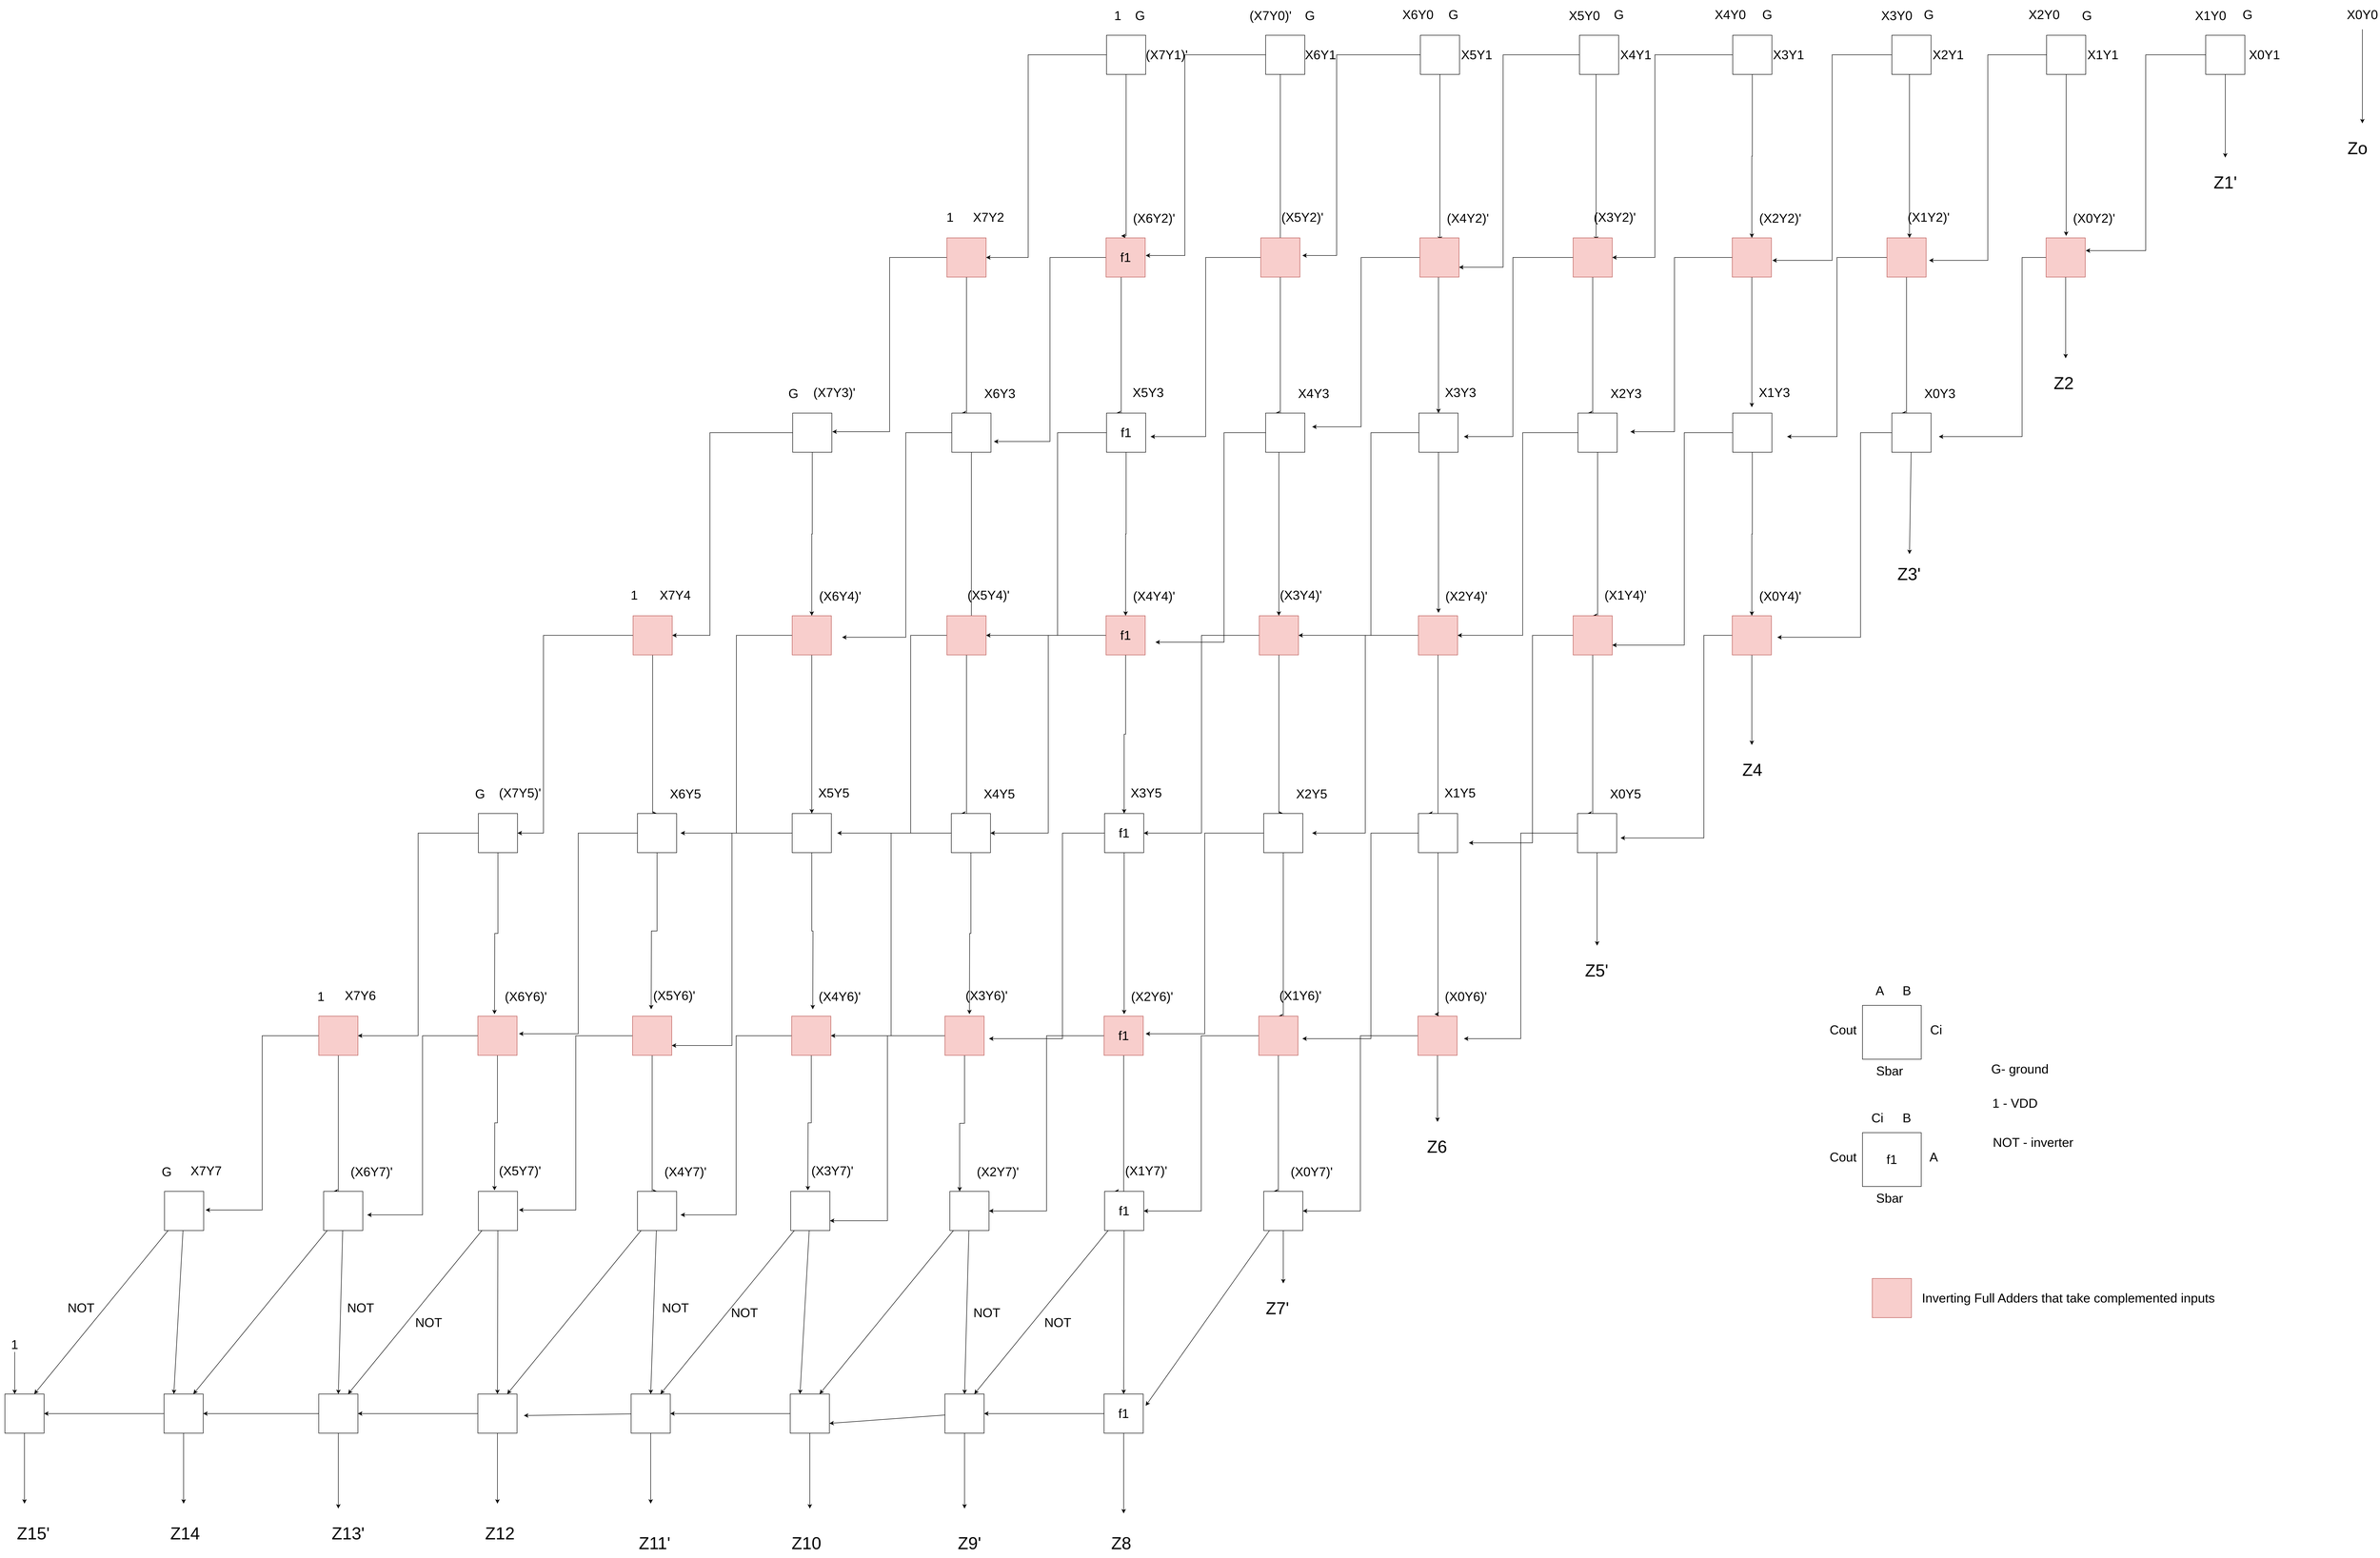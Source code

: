 <mxfile version="15.9.4" type="device"><diagram id="8Lnd-kJgVE2c7sxACDW7" name="Page-1"><mxGraphModel dx="11170" dy="3647" grid="1" gridSize="10" guides="1" tooltips="1" connect="1" arrows="1" fold="1" page="1" pageScale="1" pageWidth="850" pageHeight="1100" math="0" shadow="0"><root><mxCell id="0"/><mxCell id="1" parent="0"/><mxCell id="8svOe5NtLpLnDXGFy3YJ-515" style="edgeStyle=orthogonalEdgeStyle;rounded=0;orthogonalLoop=1;jettySize=auto;html=1;fontSize=26;" parent="1" source="8svOe5NtLpLnDXGFy3YJ-89" edge="1"><mxGeometry relative="1" as="geometry"><mxPoint x="160" y="970" as="targetPoint"/></mxGeometry></mxCell><mxCell id="8svOe5NtLpLnDXGFy3YJ-561" style="edgeStyle=elbowEdgeStyle;rounded=0;orthogonalLoop=1;jettySize=auto;html=1;fontSize=26;" parent="1" source="8svOe5NtLpLnDXGFy3YJ-89" edge="1"><mxGeometry relative="1" as="geometry"><mxPoint x="-120" y="1020" as="targetPoint"/></mxGeometry></mxCell><mxCell id="8svOe5NtLpLnDXGFy3YJ-89" value="" style="whiteSpace=wrap;html=1;aspect=fixed;" parent="1" vertex="1"><mxGeometry x="120" y="560" width="80" height="80" as="geometry"/></mxCell><mxCell id="8svOe5NtLpLnDXGFy3YJ-560" style="edgeStyle=elbowEdgeStyle;rounded=0;orthogonalLoop=1;jettySize=auto;html=1;fontSize=26;" parent="1" source="8svOe5NtLpLnDXGFy3YJ-90" edge="1"><mxGeometry relative="1" as="geometry"><mxPoint x="200" y="1000" as="targetPoint"/></mxGeometry></mxCell><mxCell id="8svOe5NtLpLnDXGFy3YJ-612" style="edgeStyle=none;rounded=0;orthogonalLoop=1;jettySize=auto;html=1;fontSize=26;" parent="1" source="8svOe5NtLpLnDXGFy3YJ-90" edge="1"><mxGeometry relative="1" as="geometry"><mxPoint x="485" y="810" as="targetPoint"/></mxGeometry></mxCell><mxCell id="8svOe5NtLpLnDXGFy3YJ-90" value="" style="whiteSpace=wrap;html=1;aspect=fixed;" parent="1" vertex="1"><mxGeometry x="445" y="560" width="80" height="80" as="geometry"/></mxCell><mxCell id="8svOe5NtLpLnDXGFy3YJ-91" value="&lt;font style=&quot;font-size: 26px&quot;&gt;X2Y0&lt;/font&gt;" style="text;html=1;strokeColor=none;fillColor=none;align=center;verticalAlign=middle;whiteSpace=wrap;rounded=0;" parent="1" vertex="1"><mxGeometry x="80" y="488" width="70" height="60" as="geometry"/></mxCell><mxCell id="8svOe5NtLpLnDXGFy3YJ-92" value="&lt;font style=&quot;font-size: 26px&quot;&gt;X1Y1&lt;/font&gt;" style="text;html=1;strokeColor=none;fillColor=none;align=center;verticalAlign=middle;whiteSpace=wrap;rounded=0;" parent="1" vertex="1"><mxGeometry x="200" y="570" width="70" height="60" as="geometry"/></mxCell><mxCell id="8svOe5NtLpLnDXGFy3YJ-93" value="&lt;font style=&quot;font-size: 26px&quot;&gt;X1Y0&lt;/font&gt;" style="text;html=1;strokeColor=none;fillColor=none;align=center;verticalAlign=middle;whiteSpace=wrap;rounded=0;" parent="1" vertex="1"><mxGeometry x="420" y="490" width="70" height="60" as="geometry"/></mxCell><mxCell id="8svOe5NtLpLnDXGFy3YJ-94" value="&lt;font style=&quot;font-size: 26px&quot;&gt;X0Y1&lt;/font&gt;" style="text;html=1;strokeColor=none;fillColor=none;align=center;verticalAlign=middle;whiteSpace=wrap;rounded=0;" parent="1" vertex="1"><mxGeometry x="530" y="570" width="70" height="60" as="geometry"/></mxCell><mxCell id="8svOe5NtLpLnDXGFy3YJ-611" style="edgeStyle=none;rounded=0;orthogonalLoop=1;jettySize=auto;html=1;fontSize=26;" parent="1" source="8svOe5NtLpLnDXGFy3YJ-299" edge="1"><mxGeometry relative="1" as="geometry"><mxPoint x="765" y="740" as="targetPoint"/></mxGeometry></mxCell><mxCell id="8svOe5NtLpLnDXGFy3YJ-299" value="&lt;font style=&quot;font-size: 26px&quot;&gt;X0Y0&lt;/font&gt;" style="text;html=1;strokeColor=none;fillColor=none;align=center;verticalAlign=middle;whiteSpace=wrap;rounded=0;" parent="1" vertex="1"><mxGeometry x="730" y="488" width="70" height="60" as="geometry"/></mxCell><mxCell id="8svOe5NtLpLnDXGFy3YJ-517" style="edgeStyle=orthogonalEdgeStyle;rounded=0;orthogonalLoop=1;jettySize=auto;html=1;entryX=0.5;entryY=0;entryDx=0;entryDy=0;fontSize=26;" parent="1" source="8svOe5NtLpLnDXGFy3YJ-303" target="8svOe5NtLpLnDXGFy3YJ-353" edge="1"><mxGeometry relative="1" as="geometry"/></mxCell><mxCell id="8svOe5NtLpLnDXGFy3YJ-563" style="edgeStyle=elbowEdgeStyle;rounded=0;orthogonalLoop=1;jettySize=auto;html=1;entryX=1;entryY=0.5;entryDx=0;entryDy=0;fontSize=26;" parent="1" source="8svOe5NtLpLnDXGFy3YJ-303" target="8svOe5NtLpLnDXGFy3YJ-352" edge="1"><mxGeometry relative="1" as="geometry"><Array as="points"><mxPoint x="-680" y="810"/></Array></mxGeometry></mxCell><mxCell id="8svOe5NtLpLnDXGFy3YJ-303" value="" style="whiteSpace=wrap;html=1;aspect=fixed;" parent="1" vertex="1"><mxGeometry x="-521" y="560" width="80" height="80" as="geometry"/></mxCell><mxCell id="8svOe5NtLpLnDXGFy3YJ-516" style="edgeStyle=orthogonalEdgeStyle;rounded=0;orthogonalLoop=1;jettySize=auto;html=1;fontSize=26;entryX=0.5;entryY=0;entryDx=0;entryDy=0;" parent="1" edge="1"><mxGeometry relative="1" as="geometry"><mxPoint x="-160" y="974.0" as="targetPoint"/><mxPoint x="-154" y="640" as="sourcePoint"/><Array as="points"><mxPoint x="-160" y="640"/></Array></mxGeometry></mxCell><mxCell id="8svOe5NtLpLnDXGFy3YJ-562" style="edgeStyle=elbowEdgeStyle;rounded=0;orthogonalLoop=1;jettySize=auto;html=1;fontSize=26;" parent="1" source="8svOe5NtLpLnDXGFy3YJ-304" edge="1"><mxGeometry relative="1" as="geometry"><mxPoint x="-440" y="1020" as="targetPoint"/></mxGeometry></mxCell><mxCell id="8svOe5NtLpLnDXGFy3YJ-304" value="" style="whiteSpace=wrap;html=1;aspect=fixed;" parent="1" vertex="1"><mxGeometry x="-196" y="560" width="80" height="80" as="geometry"/></mxCell><mxCell id="8svOe5NtLpLnDXGFy3YJ-305" value="&lt;font style=&quot;font-size: 26px&quot;&gt;X4Y0&lt;/font&gt;" style="text;html=1;strokeColor=none;fillColor=none;align=center;verticalAlign=middle;whiteSpace=wrap;rounded=0;" parent="1" vertex="1"><mxGeometry x="-561" y="488" width="70" height="60" as="geometry"/></mxCell><mxCell id="8svOe5NtLpLnDXGFy3YJ-306" value="&lt;font style=&quot;font-size: 26px&quot;&gt;X3Y1&lt;/font&gt;" style="text;html=1;strokeColor=none;fillColor=none;align=center;verticalAlign=middle;whiteSpace=wrap;rounded=0;" parent="1" vertex="1"><mxGeometry x="-442" y="570" width="70" height="60" as="geometry"/></mxCell><mxCell id="8svOe5NtLpLnDXGFy3YJ-307" value="&lt;font style=&quot;font-size: 26px&quot;&gt;X3Y0&lt;/font&gt;" style="text;html=1;strokeColor=none;fillColor=none;align=center;verticalAlign=middle;whiteSpace=wrap;rounded=0;" parent="1" vertex="1"><mxGeometry x="-221" y="490" width="70" height="60" as="geometry"/></mxCell><mxCell id="8svOe5NtLpLnDXGFy3YJ-308" value="&lt;font style=&quot;font-size: 26px&quot;&gt;X2Y1&lt;/font&gt;" style="text;html=1;strokeColor=none;fillColor=none;align=center;verticalAlign=middle;whiteSpace=wrap;rounded=0;" parent="1" vertex="1"><mxGeometry x="-116" y="570" width="70" height="60" as="geometry"/></mxCell><mxCell id="8svOe5NtLpLnDXGFy3YJ-519" style="edgeStyle=orthogonalEdgeStyle;rounded=0;orthogonalLoop=1;jettySize=auto;html=1;fontSize=26;" parent="1" source="8svOe5NtLpLnDXGFy3YJ-310" edge="1"><mxGeometry relative="1" as="geometry"><mxPoint x="-1119" y="980" as="targetPoint"/></mxGeometry></mxCell><mxCell id="8svOe5NtLpLnDXGFy3YJ-565" style="edgeStyle=elbowEdgeStyle;rounded=0;orthogonalLoop=1;jettySize=auto;html=1;fontSize=26;" parent="1" source="8svOe5NtLpLnDXGFy3YJ-310" edge="1"><mxGeometry relative="1" as="geometry"><mxPoint x="-1400" y="1010" as="targetPoint"/><Array as="points"><mxPoint x="-1330" y="860"/></Array></mxGeometry></mxCell><mxCell id="8svOe5NtLpLnDXGFy3YJ-310" value="" style="whiteSpace=wrap;html=1;aspect=fixed;" parent="1" vertex="1"><mxGeometry x="-1159" y="560" width="80" height="80" as="geometry"/></mxCell><mxCell id="8svOe5NtLpLnDXGFy3YJ-518" style="edgeStyle=orthogonalEdgeStyle;rounded=0;orthogonalLoop=1;jettySize=auto;html=1;fontSize=26;" parent="1" edge="1"><mxGeometry relative="1" as="geometry"><mxPoint x="-800" y="980" as="targetPoint"/><mxPoint x="-794" y="640" as="sourcePoint"/><Array as="points"><mxPoint x="-800" y="640"/></Array></mxGeometry></mxCell><mxCell id="8svOe5NtLpLnDXGFy3YJ-564" style="edgeStyle=elbowEdgeStyle;rounded=0;orthogonalLoop=1;jettySize=auto;html=1;entryX=1;entryY=0.75;entryDx=0;entryDy=0;fontSize=26;" parent="1" source="8svOe5NtLpLnDXGFy3YJ-311" target="8svOe5NtLpLnDXGFy3YJ-359" edge="1"><mxGeometry relative="1" as="geometry"><Array as="points"><mxPoint x="-990" y="840"/></Array></mxGeometry></mxCell><mxCell id="8svOe5NtLpLnDXGFy3YJ-311" value="" style="whiteSpace=wrap;html=1;aspect=fixed;" parent="1" vertex="1"><mxGeometry x="-834" y="560" width="80" height="80" as="geometry"/></mxCell><mxCell id="8svOe5NtLpLnDXGFy3YJ-312" value="&lt;font style=&quot;font-size: 26px&quot;&gt;X6Y0&lt;/font&gt;" style="text;html=1;strokeColor=none;fillColor=none;align=center;verticalAlign=middle;whiteSpace=wrap;rounded=0;" parent="1" vertex="1"><mxGeometry x="-1199" y="488" width="70" height="60" as="geometry"/></mxCell><mxCell id="8svOe5NtLpLnDXGFy3YJ-313" value="&lt;font style=&quot;font-size: 26px&quot;&gt;X5Y1&lt;/font&gt;" style="text;html=1;strokeColor=none;fillColor=none;align=center;verticalAlign=middle;whiteSpace=wrap;rounded=0;" parent="1" vertex="1"><mxGeometry x="-1079" y="570" width="70" height="60" as="geometry"/></mxCell><mxCell id="8svOe5NtLpLnDXGFy3YJ-314" value="&lt;font style=&quot;font-size: 26px&quot;&gt;X5Y0&lt;/font&gt;" style="text;html=1;strokeColor=none;fillColor=none;align=center;verticalAlign=middle;whiteSpace=wrap;rounded=0;" parent="1" vertex="1"><mxGeometry x="-859" y="490" width="70" height="60" as="geometry"/></mxCell><mxCell id="8svOe5NtLpLnDXGFy3YJ-315" value="&lt;font style=&quot;font-size: 26px&quot;&gt;X4Y1&lt;/font&gt;" style="text;html=1;strokeColor=none;fillColor=none;align=center;verticalAlign=middle;whiteSpace=wrap;rounded=0;" parent="1" vertex="1"><mxGeometry x="-754" y="570" width="70" height="60" as="geometry"/></mxCell><mxCell id="8svOe5NtLpLnDXGFy3YJ-542" style="edgeStyle=orthogonalEdgeStyle;rounded=0;orthogonalLoop=1;jettySize=auto;html=1;fontSize=26;" parent="1" source="8svOe5NtLpLnDXGFy3YJ-316" edge="1"><mxGeometry relative="1" as="geometry"><mxPoint x="-1770" y="970" as="targetPoint"/><Array as="points"><mxPoint x="-1760" y="970"/></Array></mxGeometry></mxCell><mxCell id="8svOe5NtLpLnDXGFy3YJ-567" style="edgeStyle=elbowEdgeStyle;rounded=0;orthogonalLoop=1;jettySize=auto;html=1;entryX=1;entryY=0.5;entryDx=0;entryDy=0;fontSize=26;" parent="1" source="8svOe5NtLpLnDXGFy3YJ-316" target="8svOe5NtLpLnDXGFy3YJ-364" edge="1"><mxGeometry relative="1" as="geometry"><Array as="points"><mxPoint x="-1960" y="770"/></Array></mxGeometry></mxCell><mxCell id="8svOe5NtLpLnDXGFy3YJ-316" value="" style="whiteSpace=wrap;html=1;aspect=fixed;" parent="1" vertex="1"><mxGeometry x="-1800" y="560" width="80" height="80" as="geometry"/></mxCell><mxCell id="8svOe5NtLpLnDXGFy3YJ-541" style="edgeStyle=orthogonalEdgeStyle;rounded=0;orthogonalLoop=1;jettySize=auto;html=1;fontSize=26;" parent="1" source="8svOe5NtLpLnDXGFy3YJ-317" edge="1"><mxGeometry relative="1" as="geometry"><mxPoint x="-1445" y="990" as="targetPoint"/><Array as="points"><mxPoint x="-1445" y="770"/><mxPoint x="-1445" y="770"/></Array></mxGeometry></mxCell><mxCell id="8svOe5NtLpLnDXGFy3YJ-566" style="edgeStyle=elbowEdgeStyle;rounded=0;orthogonalLoop=1;jettySize=auto;html=1;fontSize=26;" parent="1" source="8svOe5NtLpLnDXGFy3YJ-317" edge="1"><mxGeometry relative="1" as="geometry"><mxPoint x="-1720" y="1010" as="targetPoint"/><Array as="points"><mxPoint x="-1640" y="810"/></Array></mxGeometry></mxCell><mxCell id="8svOe5NtLpLnDXGFy3YJ-317" value="" style="whiteSpace=wrap;html=1;aspect=fixed;" parent="1" vertex="1"><mxGeometry x="-1475" y="560" width="80" height="80" as="geometry"/></mxCell><mxCell id="8svOe5NtLpLnDXGFy3YJ-318" value="&lt;font style=&quot;font-size: 26px&quot;&gt;1&lt;/font&gt;" style="text;html=1;strokeColor=none;fillColor=none;align=center;verticalAlign=middle;whiteSpace=wrap;rounded=0;" parent="1" vertex="1"><mxGeometry x="-1812" y="490" width="70" height="60" as="geometry"/></mxCell><mxCell id="8svOe5NtLpLnDXGFy3YJ-319" value="&lt;font style=&quot;font-size: 26px&quot;&gt;(X7Y1)'&lt;/font&gt;" style="text;html=1;strokeColor=none;fillColor=none;align=center;verticalAlign=middle;whiteSpace=wrap;rounded=0;" parent="1" vertex="1"><mxGeometry x="-1712" y="570" width="70" height="60" as="geometry"/></mxCell><mxCell id="8svOe5NtLpLnDXGFy3YJ-320" value="&lt;font style=&quot;font-size: 26px&quot;&gt;(X7Y0)'&lt;/font&gt;" style="text;html=1;strokeColor=none;fillColor=none;align=center;verticalAlign=middle;whiteSpace=wrap;rounded=0;" parent="1" vertex="1"><mxGeometry x="-1500" y="490" width="70" height="60" as="geometry"/></mxCell><mxCell id="8svOe5NtLpLnDXGFy3YJ-321" value="&lt;font style=&quot;font-size: 26px&quot;&gt;X6Y1&lt;/font&gt;" style="text;html=1;strokeColor=none;fillColor=none;align=center;verticalAlign=middle;whiteSpace=wrap;rounded=0;" parent="1" vertex="1"><mxGeometry x="-1398" y="570" width="70" height="60" as="geometry"/></mxCell><mxCell id="8svOe5NtLpLnDXGFy3YJ-520" style="edgeStyle=orthogonalEdgeStyle;rounded=0;orthogonalLoop=1;jettySize=auto;html=1;entryX=0.25;entryY=0;entryDx=0;entryDy=0;fontSize=26;" parent="1" source="8svOe5NtLpLnDXGFy3YJ-346" target="8svOe5NtLpLnDXGFy3YJ-371" edge="1"><mxGeometry relative="1" as="geometry"><Array as="points"><mxPoint x="-166" y="1332"/></Array></mxGeometry></mxCell><mxCell id="8svOe5NtLpLnDXGFy3YJ-569" style="edgeStyle=elbowEdgeStyle;rounded=0;orthogonalLoop=1;jettySize=auto;html=1;fontSize=26;" parent="1" source="8svOe5NtLpLnDXGFy3YJ-346" edge="1"><mxGeometry relative="1" as="geometry"><mxPoint x="-410" y="1380" as="targetPoint"/></mxGeometry></mxCell><mxCell id="8svOe5NtLpLnDXGFy3YJ-346" value="" style="whiteSpace=wrap;html=1;aspect=fixed;fillColor=#f8cecc;strokeColor=#b85450;" parent="1" vertex="1"><mxGeometry x="-206" y="974" width="80" height="80" as="geometry"/></mxCell><mxCell id="8svOe5NtLpLnDXGFy3YJ-568" style="edgeStyle=elbowEdgeStyle;rounded=0;orthogonalLoop=1;jettySize=auto;html=1;fontSize=26;" parent="1" source="8svOe5NtLpLnDXGFy3YJ-347" edge="1"><mxGeometry relative="1" as="geometry"><mxPoint x="-100" y="1380" as="targetPoint"/><Array as="points"><mxPoint x="70" y="1200"/></Array></mxGeometry></mxCell><mxCell id="8svOe5NtLpLnDXGFy3YJ-613" style="edgeStyle=none;rounded=0;orthogonalLoop=1;jettySize=auto;html=1;fontSize=26;" parent="1" source="8svOe5NtLpLnDXGFy3YJ-347" edge="1"><mxGeometry relative="1" as="geometry"><mxPoint x="159.0" y="1220" as="targetPoint"/></mxGeometry></mxCell><mxCell id="8svOe5NtLpLnDXGFy3YJ-347" value="" style="whiteSpace=wrap;html=1;aspect=fixed;fillColor=#f8cecc;strokeColor=#b85450;" parent="1" vertex="1"><mxGeometry x="119" y="974" width="80" height="80" as="geometry"/></mxCell><mxCell id="8svOe5NtLpLnDXGFy3YJ-349" value="&lt;font style=&quot;font-size: 26px&quot;&gt;(X1Y2)'&lt;/font&gt;" style="text;html=1;strokeColor=none;fillColor=none;align=center;verticalAlign=middle;whiteSpace=wrap;rounded=0;" parent="1" vertex="1"><mxGeometry x="-156" y="902" width="70" height="60" as="geometry"/></mxCell><mxCell id="8svOe5NtLpLnDXGFy3YJ-351" value="&lt;font style=&quot;font-size: 26px&quot;&gt;(X0Y2)'&lt;/font&gt;" style="text;html=1;strokeColor=none;fillColor=none;align=center;verticalAlign=middle;whiteSpace=wrap;rounded=0;" parent="1" vertex="1"><mxGeometry x="182" y="904" width="70" height="60" as="geometry"/></mxCell><mxCell id="8svOe5NtLpLnDXGFy3YJ-522" style="edgeStyle=orthogonalEdgeStyle;rounded=0;orthogonalLoop=1;jettySize=auto;html=1;entryX=0.25;entryY=0;entryDx=0;entryDy=0;fontSize=26;" parent="1" source="8svOe5NtLpLnDXGFy3YJ-352" target="8svOe5NtLpLnDXGFy3YJ-377" edge="1"><mxGeometry relative="1" as="geometry"><Array as="points"><mxPoint x="-807" y="1332"/></Array></mxGeometry></mxCell><mxCell id="8svOe5NtLpLnDXGFy3YJ-571" style="edgeStyle=elbowEdgeStyle;rounded=0;orthogonalLoop=1;jettySize=auto;html=1;fontSize=26;" parent="1" source="8svOe5NtLpLnDXGFy3YJ-352" edge="1"><mxGeometry relative="1" as="geometry"><mxPoint x="-1070" y="1380" as="targetPoint"/><Array as="points"><mxPoint x="-970" y="1200"/></Array></mxGeometry></mxCell><mxCell id="8svOe5NtLpLnDXGFy3YJ-352" value="" style="whiteSpace=wrap;html=1;aspect=fixed;fillColor=#f8cecc;strokeColor=#b85450;" parent="1" vertex="1"><mxGeometry x="-847" y="974" width="80" height="80" as="geometry"/></mxCell><mxCell id="8svOe5NtLpLnDXGFy3YJ-521" style="edgeStyle=orthogonalEdgeStyle;rounded=0;orthogonalLoop=1;jettySize=auto;html=1;fontSize=26;" parent="1" source="8svOe5NtLpLnDXGFy3YJ-353" edge="1"><mxGeometry relative="1" as="geometry"><mxPoint x="-482" y="1320" as="targetPoint"/></mxGeometry></mxCell><mxCell id="8svOe5NtLpLnDXGFy3YJ-570" style="edgeStyle=elbowEdgeStyle;rounded=0;orthogonalLoop=1;jettySize=auto;html=1;fontSize=26;" parent="1" source="8svOe5NtLpLnDXGFy3YJ-353" edge="1"><mxGeometry relative="1" as="geometry"><mxPoint x="-730" y="1370" as="targetPoint"/><Array as="points"><mxPoint x="-640" y="1180"/><mxPoint x="-590" y="1200"/></Array></mxGeometry></mxCell><mxCell id="8svOe5NtLpLnDXGFy3YJ-353" value="" style="whiteSpace=wrap;html=1;aspect=fixed;fillColor=#f8cecc;strokeColor=#b85450;" parent="1" vertex="1"><mxGeometry x="-522" y="974" width="80" height="80" as="geometry"/></mxCell><mxCell id="8svOe5NtLpLnDXGFy3YJ-355" value="&lt;font style=&quot;font-size: 26px&quot;&gt;(X3Y2)'&lt;/font&gt;" style="text;html=1;strokeColor=none;fillColor=none;align=center;verticalAlign=middle;whiteSpace=wrap;rounded=0;" parent="1" vertex="1"><mxGeometry x="-797" y="902" width="70" height="60" as="geometry"/></mxCell><mxCell id="8svOe5NtLpLnDXGFy3YJ-357" value="&lt;font style=&quot;font-size: 26px&quot;&gt;(X2Y2)'&lt;/font&gt;" style="text;html=1;strokeColor=none;fillColor=none;align=center;verticalAlign=middle;whiteSpace=wrap;rounded=0;" parent="1" vertex="1"><mxGeometry x="-459" y="904" width="70" height="60" as="geometry"/></mxCell><mxCell id="8svOe5NtLpLnDXGFy3YJ-524" style="edgeStyle=orthogonalEdgeStyle;rounded=0;orthogonalLoop=1;jettySize=auto;html=1;entryX=0.25;entryY=0;entryDx=0;entryDy=0;fontSize=26;" parent="1" source="8svOe5NtLpLnDXGFy3YJ-358" target="8svOe5NtLpLnDXGFy3YJ-383" edge="1"><mxGeometry relative="1" as="geometry"><Array as="points"><mxPoint x="-1445" y="1332"/></Array></mxGeometry></mxCell><mxCell id="8svOe5NtLpLnDXGFy3YJ-576" style="edgeStyle=elbowEdgeStyle;rounded=0;orthogonalLoop=1;jettySize=auto;html=1;fontSize=26;" parent="1" source="8svOe5NtLpLnDXGFy3YJ-358" edge="1"><mxGeometry relative="1" as="geometry"><mxPoint x="-1710" y="1380" as="targetPoint"/></mxGeometry></mxCell><mxCell id="8svOe5NtLpLnDXGFy3YJ-358" value="" style="whiteSpace=wrap;html=1;aspect=fixed;fillColor=#f8cecc;strokeColor=#b85450;" parent="1" vertex="1"><mxGeometry x="-1485" y="974" width="80" height="80" as="geometry"/></mxCell><mxCell id="8svOe5NtLpLnDXGFy3YJ-523" style="edgeStyle=orthogonalEdgeStyle;rounded=0;orthogonalLoop=1;jettySize=auto;html=1;fontSize=26;" parent="1" source="8svOe5NtLpLnDXGFy3YJ-359" target="8svOe5NtLpLnDXGFy3YJ-376" edge="1"><mxGeometry relative="1" as="geometry"><Array as="points"><mxPoint x="-1122" y="1150"/><mxPoint x="-1122" y="1150"/></Array></mxGeometry></mxCell><mxCell id="8svOe5NtLpLnDXGFy3YJ-575" style="edgeStyle=elbowEdgeStyle;rounded=0;orthogonalLoop=1;jettySize=auto;html=1;fontSize=26;" parent="1" source="8svOe5NtLpLnDXGFy3YJ-359" edge="1"><mxGeometry relative="1" as="geometry"><mxPoint x="-1380" y="1360" as="targetPoint"/><Array as="points"><mxPoint x="-1280" y="1190"/></Array></mxGeometry></mxCell><mxCell id="8svOe5NtLpLnDXGFy3YJ-359" value="" style="whiteSpace=wrap;html=1;aspect=fixed;fillColor=#f8cecc;strokeColor=#b85450;" parent="1" vertex="1"><mxGeometry x="-1160" y="974" width="80" height="80" as="geometry"/></mxCell><mxCell id="8svOe5NtLpLnDXGFy3YJ-361" value="&lt;font style=&quot;font-size: 26px&quot;&gt;(X5Y2)'&lt;/font&gt;" style="text;html=1;strokeColor=none;fillColor=none;align=center;verticalAlign=middle;whiteSpace=wrap;rounded=0;" parent="1" vertex="1"><mxGeometry x="-1435" y="902" width="70" height="60" as="geometry"/></mxCell><mxCell id="8svOe5NtLpLnDXGFy3YJ-363" value="&lt;font style=&quot;font-size: 26px&quot;&gt;(X4Y2)'&lt;/font&gt;" style="text;html=1;strokeColor=none;fillColor=none;align=center;verticalAlign=middle;whiteSpace=wrap;rounded=0;" parent="1" vertex="1"><mxGeometry x="-1097" y="904" width="70" height="60" as="geometry"/></mxCell><mxCell id="8svOe5NtLpLnDXGFy3YJ-526" style="edgeStyle=orthogonalEdgeStyle;rounded=0;orthogonalLoop=1;jettySize=auto;html=1;entryX=0.25;entryY=0;entryDx=0;entryDy=0;fontSize=26;" parent="1" source="8svOe5NtLpLnDXGFy3YJ-364" target="8svOe5NtLpLnDXGFy3YJ-389" edge="1"><mxGeometry relative="1" as="geometry"><Array as="points"><mxPoint x="-2086" y="1332"/></Array></mxGeometry></mxCell><mxCell id="8svOe5NtLpLnDXGFy3YJ-578" style="edgeStyle=elbowEdgeStyle;rounded=0;orthogonalLoop=1;jettySize=auto;html=1;fontSize=26;" parent="1" source="8svOe5NtLpLnDXGFy3YJ-364" edge="1"><mxGeometry relative="1" as="geometry"><mxPoint x="-2360" y="1370" as="targetPoint"/></mxGeometry></mxCell><mxCell id="8svOe5NtLpLnDXGFy3YJ-364" value="" style="whiteSpace=wrap;html=1;aspect=fixed;fillColor=#f8cecc;strokeColor=#b85450;" parent="1" vertex="1"><mxGeometry x="-2126" y="974" width="80" height="80" as="geometry"/></mxCell><mxCell id="8svOe5NtLpLnDXGFy3YJ-525" style="edgeStyle=orthogonalEdgeStyle;rounded=0;orthogonalLoop=1;jettySize=auto;html=1;entryX=0.25;entryY=0;entryDx=0;entryDy=0;fontSize=26;" parent="1" source="8svOe5NtLpLnDXGFy3YJ-365" target="8svOe5NtLpLnDXGFy3YJ-382" edge="1"><mxGeometry relative="1" as="geometry"><Array as="points"><mxPoint x="-1770" y="1332"/></Array></mxGeometry></mxCell><mxCell id="8svOe5NtLpLnDXGFy3YJ-577" style="edgeStyle=elbowEdgeStyle;rounded=0;orthogonalLoop=1;jettySize=auto;html=1;fontSize=26;" parent="1" source="8svOe5NtLpLnDXGFy3YJ-365" edge="1"><mxGeometry relative="1" as="geometry"><mxPoint x="-2030" y="1390" as="targetPoint"/></mxGeometry></mxCell><mxCell id="8svOe5NtLpLnDXGFy3YJ-365" value="&lt;font style=&quot;font-size: 26px&quot;&gt;f1&lt;/font&gt;" style="whiteSpace=wrap;html=1;aspect=fixed;fillColor=#f8cecc;strokeColor=#b85450;" parent="1" vertex="1"><mxGeometry x="-1801" y="974" width="80" height="80" as="geometry"/></mxCell><mxCell id="8svOe5NtLpLnDXGFy3YJ-367" value="&lt;font style=&quot;font-size: 26px&quot;&gt;X7Y2&lt;/font&gt;" style="text;html=1;strokeColor=none;fillColor=none;align=center;verticalAlign=middle;whiteSpace=wrap;rounded=0;" parent="1" vertex="1"><mxGeometry x="-2076" y="902" width="70" height="60" as="geometry"/></mxCell><mxCell id="8svOe5NtLpLnDXGFy3YJ-369" value="&lt;font style=&quot;font-size: 26px&quot;&gt;(X6Y2)'&lt;/font&gt;" style="text;html=1;strokeColor=none;fillColor=none;align=center;verticalAlign=middle;whiteSpace=wrap;rounded=0;" parent="1" vertex="1"><mxGeometry x="-1738" y="904" width="70" height="60" as="geometry"/></mxCell><mxCell id="8svOe5NtLpLnDXGFy3YJ-533" style="edgeStyle=orthogonalEdgeStyle;rounded=0;orthogonalLoop=1;jettySize=auto;html=1;entryX=0.5;entryY=0;entryDx=0;entryDy=0;fontSize=26;" parent="1" source="8svOe5NtLpLnDXGFy3YJ-370" target="8svOe5NtLpLnDXGFy3YJ-395" edge="1"><mxGeometry relative="1" as="geometry"/></mxCell><mxCell id="8svOe5NtLpLnDXGFy3YJ-573" style="edgeStyle=elbowEdgeStyle;rounded=0;orthogonalLoop=1;jettySize=auto;html=1;entryX=1;entryY=0.75;entryDx=0;entryDy=0;fontSize=26;" parent="1" source="8svOe5NtLpLnDXGFy3YJ-370" target="8svOe5NtLpLnDXGFy3YJ-394" edge="1"><mxGeometry relative="1" as="geometry"><Array as="points"><mxPoint x="-620" y="1600"/><mxPoint x="-570" y="1580"/></Array></mxGeometry></mxCell><mxCell id="8svOe5NtLpLnDXGFy3YJ-370" value="" style="whiteSpace=wrap;html=1;aspect=fixed;" parent="1" vertex="1"><mxGeometry x="-521" y="1332" width="80" height="80" as="geometry"/></mxCell><mxCell id="8svOe5NtLpLnDXGFy3YJ-572" style="edgeStyle=elbowEdgeStyle;rounded=0;orthogonalLoop=1;jettySize=auto;html=1;fontSize=26;" parent="1" source="8svOe5NtLpLnDXGFy3YJ-371" edge="1"><mxGeometry relative="1" as="geometry"><mxPoint x="-430" y="1790" as="targetPoint"/><Array as="points"><mxPoint x="-260" y="1580"/></Array></mxGeometry></mxCell><mxCell id="8svOe5NtLpLnDXGFy3YJ-614" style="edgeStyle=none;rounded=0;orthogonalLoop=1;jettySize=auto;html=1;fontSize=26;" parent="1" source="8svOe5NtLpLnDXGFy3YJ-371" edge="1"><mxGeometry relative="1" as="geometry"><mxPoint x="-160" y="1620" as="targetPoint"/></mxGeometry></mxCell><mxCell id="8svOe5NtLpLnDXGFy3YJ-371" value="" style="whiteSpace=wrap;html=1;aspect=fixed;" parent="1" vertex="1"><mxGeometry x="-196" y="1332" width="80" height="80" as="geometry"/></mxCell><mxCell id="8svOe5NtLpLnDXGFy3YJ-373" value="&lt;font style=&quot;font-size: 26px&quot;&gt;X1Y3&lt;/font&gt;" style="text;html=1;strokeColor=none;fillColor=none;align=center;verticalAlign=middle;whiteSpace=wrap;rounded=0;" parent="1" vertex="1"><mxGeometry x="-471" y="1260" width="70" height="60" as="geometry"/></mxCell><mxCell id="8svOe5NtLpLnDXGFy3YJ-375" value="&lt;font style=&quot;font-size: 26px&quot;&gt;X0Y3&lt;/font&gt;" style="text;html=1;strokeColor=none;fillColor=none;align=center;verticalAlign=middle;whiteSpace=wrap;rounded=0;" parent="1" vertex="1"><mxGeometry x="-133" y="1262" width="70" height="60" as="geometry"/></mxCell><mxCell id="8svOe5NtLpLnDXGFy3YJ-531" style="edgeStyle=orthogonalEdgeStyle;rounded=0;orthogonalLoop=1;jettySize=auto;html=1;fontSize=26;" parent="1" source="8svOe5NtLpLnDXGFy3YJ-376" edge="1"><mxGeometry relative="1" as="geometry"><mxPoint x="-1122" y="1740" as="targetPoint"/></mxGeometry></mxCell><mxCell id="8svOe5NtLpLnDXGFy3YJ-574" style="edgeStyle=elbowEdgeStyle;rounded=0;orthogonalLoop=1;jettySize=auto;html=1;entryX=1;entryY=0.5;entryDx=0;entryDy=0;fontSize=26;" parent="1" source="8svOe5NtLpLnDXGFy3YJ-376" target="8svOe5NtLpLnDXGFy3YJ-400" edge="1"><mxGeometry relative="1" as="geometry"><Array as="points"><mxPoint x="-1260" y="1570"/></Array></mxGeometry></mxCell><mxCell id="8svOe5NtLpLnDXGFy3YJ-376" value="" style="whiteSpace=wrap;html=1;aspect=fixed;" parent="1" vertex="1"><mxGeometry x="-1162" y="1332" width="80" height="80" as="geometry"/></mxCell><mxCell id="8svOe5NtLpLnDXGFy3YJ-532" style="edgeStyle=orthogonalEdgeStyle;rounded=0;orthogonalLoop=1;jettySize=auto;html=1;entryX=0.5;entryY=0;entryDx=0;entryDy=0;fontSize=26;" parent="1" source="8svOe5NtLpLnDXGFy3YJ-377" target="8svOe5NtLpLnDXGFy3YJ-394" edge="1"><mxGeometry relative="1" as="geometry"><Array as="points"><mxPoint x="-797" y="1746"/></Array></mxGeometry></mxCell><mxCell id="8svOe5NtLpLnDXGFy3YJ-582" style="edgeStyle=elbowEdgeStyle;rounded=0;orthogonalLoop=1;jettySize=auto;html=1;entryX=1;entryY=0.5;entryDx=0;entryDy=0;fontSize=26;" parent="1" source="8svOe5NtLpLnDXGFy3YJ-377" target="8svOe5NtLpLnDXGFy3YJ-401" edge="1"><mxGeometry relative="1" as="geometry"><Array as="points"><mxPoint x="-950" y="1580"/></Array></mxGeometry></mxCell><mxCell id="8svOe5NtLpLnDXGFy3YJ-377" value="" style="whiteSpace=wrap;html=1;aspect=fixed;" parent="1" vertex="1"><mxGeometry x="-837" y="1332" width="80" height="80" as="geometry"/></mxCell><mxCell id="8svOe5NtLpLnDXGFy3YJ-379" value="&lt;font style=&quot;font-size: 26px&quot;&gt;X3Y3&lt;/font&gt;" style="text;html=1;strokeColor=none;fillColor=none;align=center;verticalAlign=middle;whiteSpace=wrap;rounded=0;" parent="1" vertex="1"><mxGeometry x="-1112" y="1260" width="70" height="60" as="geometry"/></mxCell><mxCell id="8svOe5NtLpLnDXGFy3YJ-381" value="&lt;font style=&quot;font-size: 26px&quot;&gt;X2Y3&lt;/font&gt;" style="text;html=1;strokeColor=none;fillColor=none;align=center;verticalAlign=middle;whiteSpace=wrap;rounded=0;" parent="1" vertex="1"><mxGeometry x="-774" y="1262" width="70" height="60" as="geometry"/></mxCell><mxCell id="8svOe5NtLpLnDXGFy3YJ-529" style="edgeStyle=orthogonalEdgeStyle;rounded=0;orthogonalLoop=1;jettySize=auto;html=1;entryX=0.5;entryY=0;entryDx=0;entryDy=0;fontSize=26;" parent="1" source="8svOe5NtLpLnDXGFy3YJ-382" target="8svOe5NtLpLnDXGFy3YJ-407" edge="1"><mxGeometry relative="1" as="geometry"/></mxCell><mxCell id="8svOe5NtLpLnDXGFy3YJ-580" style="edgeStyle=elbowEdgeStyle;rounded=0;orthogonalLoop=1;jettySize=auto;html=1;entryX=1;entryY=0.5;entryDx=0;entryDy=0;fontSize=26;" parent="1" source="8svOe5NtLpLnDXGFy3YJ-382" target="8svOe5NtLpLnDXGFy3YJ-406" edge="1"><mxGeometry relative="1" as="geometry"><Array as="points"><mxPoint x="-1900" y="1570"/></Array></mxGeometry></mxCell><mxCell id="8svOe5NtLpLnDXGFy3YJ-382" value="&lt;font style=&quot;font-size: 26px&quot;&gt;f1&lt;/font&gt;" style="whiteSpace=wrap;html=1;aspect=fixed;" parent="1" vertex="1"><mxGeometry x="-1800" y="1332" width="80" height="80" as="geometry"/></mxCell><mxCell id="8svOe5NtLpLnDXGFy3YJ-530" style="edgeStyle=orthogonalEdgeStyle;rounded=0;orthogonalLoop=1;jettySize=auto;html=1;entryX=0.5;entryY=0;entryDx=0;entryDy=0;fontSize=26;" parent="1" source="8svOe5NtLpLnDXGFy3YJ-383" target="8svOe5NtLpLnDXGFy3YJ-400" edge="1"><mxGeometry relative="1" as="geometry"><Array as="points"><mxPoint x="-1448" y="1510"/><mxPoint x="-1448" y="1510"/></Array></mxGeometry></mxCell><mxCell id="8svOe5NtLpLnDXGFy3YJ-581" style="edgeStyle=elbowEdgeStyle;rounded=0;orthogonalLoop=1;jettySize=auto;html=1;fontSize=26;" parent="1" source="8svOe5NtLpLnDXGFy3YJ-383" edge="1"><mxGeometry relative="1" as="geometry"><mxPoint x="-1700" y="1800" as="targetPoint"/><Array as="points"><mxPoint x="-1560" y="1590"/></Array></mxGeometry></mxCell><mxCell id="8svOe5NtLpLnDXGFy3YJ-383" value="" style="whiteSpace=wrap;html=1;aspect=fixed;" parent="1" vertex="1"><mxGeometry x="-1475" y="1332" width="80" height="80" as="geometry"/></mxCell><mxCell id="8svOe5NtLpLnDXGFy3YJ-385" value="&lt;font style=&quot;font-size: 26px&quot;&gt;X5Y3&lt;/font&gt;" style="text;html=1;strokeColor=none;fillColor=none;align=center;verticalAlign=middle;whiteSpace=wrap;rounded=0;" parent="1" vertex="1"><mxGeometry x="-1750" y="1260" width="70" height="60" as="geometry"/></mxCell><mxCell id="8svOe5NtLpLnDXGFy3YJ-387" value="&lt;font style=&quot;font-size: 26px&quot;&gt;X4Y3&lt;/font&gt;" style="text;html=1;strokeColor=none;fillColor=none;align=center;verticalAlign=middle;whiteSpace=wrap;rounded=0;" parent="1" vertex="1"><mxGeometry x="-1412" y="1262" width="70" height="60" as="geometry"/></mxCell><mxCell id="8svOe5NtLpLnDXGFy3YJ-527" style="edgeStyle=orthogonalEdgeStyle;rounded=0;orthogonalLoop=1;jettySize=auto;html=1;entryX=0.5;entryY=0;entryDx=0;entryDy=0;fontSize=26;" parent="1" source="8svOe5NtLpLnDXGFy3YJ-388" target="8svOe5NtLpLnDXGFy3YJ-413" edge="1"><mxGeometry relative="1" as="geometry"/></mxCell><mxCell id="8svOe5NtLpLnDXGFy3YJ-584" style="edgeStyle=elbowEdgeStyle;rounded=0;orthogonalLoop=1;jettySize=auto;html=1;entryX=1;entryY=0.5;entryDx=0;entryDy=0;fontSize=26;" parent="1" source="8svOe5NtLpLnDXGFy3YJ-388" target="8svOe5NtLpLnDXGFy3YJ-412" edge="1"><mxGeometry relative="1" as="geometry"><Array as="points"><mxPoint x="-2610" y="1590"/></Array></mxGeometry></mxCell><mxCell id="8svOe5NtLpLnDXGFy3YJ-388" value="" style="whiteSpace=wrap;html=1;aspect=fixed;" parent="1" vertex="1"><mxGeometry x="-2441" y="1332" width="80" height="80" as="geometry"/></mxCell><mxCell id="8svOe5NtLpLnDXGFy3YJ-528" style="edgeStyle=orthogonalEdgeStyle;rounded=0;orthogonalLoop=1;jettySize=auto;html=1;entryX=0.5;entryY=0.05;entryDx=0;entryDy=0;fontSize=26;entryPerimeter=0;" parent="1" source="8svOe5NtLpLnDXGFy3YJ-389" target="8svOe5NtLpLnDXGFy3YJ-406" edge="1"><mxGeometry relative="1" as="geometry"><Array as="points"><mxPoint x="-2076" y="1750"/></Array></mxGeometry></mxCell><mxCell id="8svOe5NtLpLnDXGFy3YJ-579" style="edgeStyle=elbowEdgeStyle;rounded=0;orthogonalLoop=1;jettySize=auto;html=1;fontSize=26;" parent="1" source="8svOe5NtLpLnDXGFy3YJ-389" edge="1"><mxGeometry relative="1" as="geometry"><mxPoint x="-2340" y="1790" as="targetPoint"/><Array as="points"><mxPoint x="-2210" y="1570"/></Array></mxGeometry></mxCell><mxCell id="8svOe5NtLpLnDXGFy3YJ-389" value="" style="whiteSpace=wrap;html=1;aspect=fixed;" parent="1" vertex="1"><mxGeometry x="-2116" y="1332" width="80" height="80" as="geometry"/></mxCell><mxCell id="8svOe5NtLpLnDXGFy3YJ-391" value="&lt;font style=&quot;font-size: 26px&quot;&gt;(X7Y3)'&lt;/font&gt;" style="text;html=1;strokeColor=none;fillColor=none;align=center;verticalAlign=middle;whiteSpace=wrap;rounded=0;" parent="1" vertex="1"><mxGeometry x="-2391" y="1260" width="70" height="60" as="geometry"/></mxCell><mxCell id="8svOe5NtLpLnDXGFy3YJ-393" value="&lt;font style=&quot;font-size: 26px&quot;&gt;X6Y3&lt;/font&gt;" style="text;html=1;strokeColor=none;fillColor=none;align=center;verticalAlign=middle;whiteSpace=wrap;rounded=0;" parent="1" vertex="1"><mxGeometry x="-2053" y="1262" width="70" height="60" as="geometry"/></mxCell><mxCell id="8svOe5NtLpLnDXGFy3YJ-534" style="edgeStyle=orthogonalEdgeStyle;rounded=0;orthogonalLoop=1;jettySize=auto;html=1;entryX=0.25;entryY=0;entryDx=0;entryDy=0;fontSize=26;" parent="1" source="8svOe5NtLpLnDXGFy3YJ-394" target="8svOe5NtLpLnDXGFy3YJ-419" edge="1"><mxGeometry relative="1" as="geometry"><Array as="points"><mxPoint x="-807" y="2150"/></Array></mxGeometry></mxCell><mxCell id="8svOe5NtLpLnDXGFy3YJ-586" style="edgeStyle=elbowEdgeStyle;rounded=0;orthogonalLoop=1;jettySize=auto;html=1;fontSize=26;" parent="1" source="8svOe5NtLpLnDXGFy3YJ-394" edge="1"><mxGeometry relative="1" as="geometry"><mxPoint x="-1060" y="2210" as="targetPoint"/><Array as="points"><mxPoint x="-930" y="1990"/></Array></mxGeometry></mxCell><mxCell id="8svOe5NtLpLnDXGFy3YJ-394" value="" style="whiteSpace=wrap;html=1;aspect=fixed;fillColor=#f8cecc;strokeColor=#b85450;" parent="1" vertex="1"><mxGeometry x="-847" y="1746" width="80" height="80" as="geometry"/></mxCell><mxCell id="8svOe5NtLpLnDXGFy3YJ-585" style="edgeStyle=elbowEdgeStyle;rounded=0;orthogonalLoop=1;jettySize=auto;html=1;fontSize=26;" parent="1" source="8svOe5NtLpLnDXGFy3YJ-395" edge="1"><mxGeometry relative="1" as="geometry"><mxPoint x="-750" y="2200" as="targetPoint"/><Array as="points"><mxPoint x="-580" y="2000"/></Array></mxGeometry></mxCell><mxCell id="8svOe5NtLpLnDXGFy3YJ-615" style="edgeStyle=none;rounded=0;orthogonalLoop=1;jettySize=auto;html=1;fontSize=26;" parent="1" source="8svOe5NtLpLnDXGFy3YJ-395" edge="1"><mxGeometry relative="1" as="geometry"><mxPoint x="-482.0" y="2010" as="targetPoint"/></mxGeometry></mxCell><mxCell id="8svOe5NtLpLnDXGFy3YJ-395" value="" style="whiteSpace=wrap;html=1;aspect=fixed;fillColor=#f8cecc;strokeColor=#b85450;" parent="1" vertex="1"><mxGeometry x="-522" y="1746" width="80" height="80" as="geometry"/></mxCell><mxCell id="8svOe5NtLpLnDXGFy3YJ-397" value="&lt;font style=&quot;font-size: 26px&quot;&gt;(X1Y4)'&lt;/font&gt;" style="text;html=1;strokeColor=none;fillColor=none;align=center;verticalAlign=middle;whiteSpace=wrap;rounded=0;" parent="1" vertex="1"><mxGeometry x="-775" y="1674" width="70" height="60" as="geometry"/></mxCell><mxCell id="8svOe5NtLpLnDXGFy3YJ-399" value="&lt;font style=&quot;font-size: 26px&quot;&gt;(X0Y4)'&lt;/font&gt;" style="text;html=1;strokeColor=none;fillColor=none;align=center;verticalAlign=middle;whiteSpace=wrap;rounded=0;" parent="1" vertex="1"><mxGeometry x="-459" y="1676" width="70" height="60" as="geometry"/></mxCell><mxCell id="8svOe5NtLpLnDXGFy3YJ-536" style="edgeStyle=orthogonalEdgeStyle;rounded=0;orthogonalLoop=1;jettySize=auto;html=1;entryX=0.5;entryY=0;entryDx=0;entryDy=0;fontSize=26;" parent="1" source="8svOe5NtLpLnDXGFy3YJ-400" target="8svOe5NtLpLnDXGFy3YJ-425" edge="1"><mxGeometry relative="1" as="geometry"><Array as="points"><mxPoint x="-1448" y="2150"/></Array></mxGeometry></mxCell><mxCell id="8svOe5NtLpLnDXGFy3YJ-588" style="edgeStyle=elbowEdgeStyle;rounded=0;orthogonalLoop=1;jettySize=auto;html=1;entryX=1;entryY=0.5;entryDx=0;entryDy=0;fontSize=26;" parent="1" source="8svOe5NtLpLnDXGFy3YJ-400" target="8svOe5NtLpLnDXGFy3YJ-424" edge="1"><mxGeometry relative="1" as="geometry"/></mxCell><mxCell id="8svOe5NtLpLnDXGFy3YJ-400" value="" style="whiteSpace=wrap;html=1;aspect=fixed;fillColor=#f8cecc;strokeColor=#b85450;" parent="1" vertex="1"><mxGeometry x="-1488" y="1746" width="80" height="80" as="geometry"/></mxCell><mxCell id="8svOe5NtLpLnDXGFy3YJ-535" style="edgeStyle=orthogonalEdgeStyle;rounded=0;orthogonalLoop=1;jettySize=auto;html=1;entryX=0.25;entryY=0;entryDx=0;entryDy=0;fontSize=26;" parent="1" source="8svOe5NtLpLnDXGFy3YJ-401" target="8svOe5NtLpLnDXGFy3YJ-418" edge="1"><mxGeometry relative="1" as="geometry"><Array as="points"><mxPoint x="-1123" y="2150"/></Array></mxGeometry></mxCell><mxCell id="8svOe5NtLpLnDXGFy3YJ-587" style="edgeStyle=elbowEdgeStyle;rounded=0;orthogonalLoop=1;jettySize=auto;html=1;fontSize=26;" parent="1" source="8svOe5NtLpLnDXGFy3YJ-401" edge="1"><mxGeometry relative="1" as="geometry"><mxPoint x="-1380" y="2190" as="targetPoint"/></mxGeometry></mxCell><mxCell id="8svOe5NtLpLnDXGFy3YJ-401" value="" style="whiteSpace=wrap;html=1;aspect=fixed;fillColor=#f8cecc;strokeColor=#b85450;" parent="1" vertex="1"><mxGeometry x="-1163" y="1746" width="80" height="80" as="geometry"/></mxCell><mxCell id="8svOe5NtLpLnDXGFy3YJ-403" value="&lt;font style=&quot;font-size: 26px&quot;&gt;(X3Y4)'&lt;/font&gt;" style="text;html=1;strokeColor=none;fillColor=none;align=center;verticalAlign=middle;whiteSpace=wrap;rounded=0;" parent="1" vertex="1"><mxGeometry x="-1438" y="1674" width="70" height="60" as="geometry"/></mxCell><mxCell id="8svOe5NtLpLnDXGFy3YJ-405" value="&lt;font style=&quot;font-size: 26px&quot;&gt;(X2Y4)'&lt;/font&gt;" style="text;html=1;strokeColor=none;fillColor=none;align=center;verticalAlign=middle;whiteSpace=wrap;rounded=0;" parent="1" vertex="1"><mxGeometry x="-1100" y="1676" width="70" height="60" as="geometry"/></mxCell><mxCell id="8svOe5NtLpLnDXGFy3YJ-538" style="edgeStyle=orthogonalEdgeStyle;rounded=0;orthogonalLoop=1;jettySize=auto;html=1;entryX=0.25;entryY=0;entryDx=0;entryDy=0;fontSize=26;" parent="1" source="8svOe5NtLpLnDXGFy3YJ-406" target="8svOe5NtLpLnDXGFy3YJ-431" edge="1"><mxGeometry relative="1" as="geometry"><Array as="points"><mxPoint x="-2086" y="2150"/></Array></mxGeometry></mxCell><mxCell id="8svOe5NtLpLnDXGFy3YJ-590" style="edgeStyle=elbowEdgeStyle;rounded=0;orthogonalLoop=1;jettySize=auto;html=1;fontSize=26;" parent="1" source="8svOe5NtLpLnDXGFy3YJ-406" edge="1"><mxGeometry relative="1" as="geometry"><mxPoint x="-2350" y="2190" as="targetPoint"/><Array as="points"><mxPoint x="-2200" y="2000"/></Array></mxGeometry></mxCell><mxCell id="8svOe5NtLpLnDXGFy3YJ-406" value="" style="whiteSpace=wrap;html=1;aspect=fixed;fillColor=#f8cecc;strokeColor=#b85450;" parent="1" vertex="1"><mxGeometry x="-2126" y="1746" width="80" height="80" as="geometry"/></mxCell><mxCell id="8svOe5NtLpLnDXGFy3YJ-537" style="edgeStyle=orthogonalEdgeStyle;rounded=0;orthogonalLoop=1;jettySize=auto;html=1;fontSize=26;entryX=0.5;entryY=0;entryDx=0;entryDy=0;" parent="1" source="8svOe5NtLpLnDXGFy3YJ-407" target="8svOe5NtLpLnDXGFy3YJ-424" edge="1"><mxGeometry relative="1" as="geometry"><mxPoint x="-1761" y="2070" as="targetPoint"/><Array as="points"><mxPoint x="-1761" y="1988"/><mxPoint x="-1764" y="1988"/></Array></mxGeometry></mxCell><mxCell id="8svOe5NtLpLnDXGFy3YJ-589" style="edgeStyle=elbowEdgeStyle;rounded=0;orthogonalLoop=1;jettySize=auto;html=1;entryX=1;entryY=0.5;entryDx=0;entryDy=0;fontSize=26;" parent="1" source="8svOe5NtLpLnDXGFy3YJ-407" target="8svOe5NtLpLnDXGFy3YJ-431" edge="1"><mxGeometry relative="1" as="geometry"/></mxCell><mxCell id="8svOe5NtLpLnDXGFy3YJ-407" value="&lt;font style=&quot;font-size: 26px&quot;&gt;f1&lt;/font&gt;" style="whiteSpace=wrap;html=1;aspect=fixed;fillColor=#f8cecc;strokeColor=#b85450;" parent="1" vertex="1"><mxGeometry x="-1801" y="1746" width="80" height="80" as="geometry"/></mxCell><mxCell id="8svOe5NtLpLnDXGFy3YJ-409" value="&lt;font style=&quot;font-size: 26px&quot;&gt;(X5Y4)'&lt;/font&gt;" style="text;html=1;strokeColor=none;fillColor=none;align=center;verticalAlign=middle;whiteSpace=wrap;rounded=0;" parent="1" vertex="1"><mxGeometry x="-2076" y="1674" width="70" height="60" as="geometry"/></mxCell><mxCell id="8svOe5NtLpLnDXGFy3YJ-411" value="&lt;font style=&quot;font-size: 26px&quot;&gt;(X4Y4)'&lt;/font&gt;" style="text;html=1;strokeColor=none;fillColor=none;align=center;verticalAlign=middle;whiteSpace=wrap;rounded=0;" parent="1" vertex="1"><mxGeometry x="-1738" y="1676" width="70" height="60" as="geometry"/></mxCell><mxCell id="8svOe5NtLpLnDXGFy3YJ-540" style="edgeStyle=orthogonalEdgeStyle;rounded=0;orthogonalLoop=1;jettySize=auto;html=1;entryX=0.5;entryY=0;entryDx=0;entryDy=0;fontSize=26;" parent="1" source="8svOe5NtLpLnDXGFy3YJ-412" target="8svOe5NtLpLnDXGFy3YJ-437" edge="1"><mxGeometry relative="1" as="geometry"><Array as="points"><mxPoint x="-2727" y="2150"/></Array></mxGeometry></mxCell><mxCell id="8svOe5NtLpLnDXGFy3YJ-591" style="edgeStyle=elbowEdgeStyle;rounded=0;orthogonalLoop=1;jettySize=auto;html=1;entryX=1;entryY=0.5;entryDx=0;entryDy=0;fontSize=26;" parent="1" source="8svOe5NtLpLnDXGFy3YJ-412" target="8svOe5NtLpLnDXGFy3YJ-436" edge="1"><mxGeometry relative="1" as="geometry"><Array as="points"><mxPoint x="-2950" y="2000"/></Array></mxGeometry></mxCell><mxCell id="8svOe5NtLpLnDXGFy3YJ-412" value="" style="whiteSpace=wrap;html=1;aspect=fixed;fillColor=#f8cecc;strokeColor=#b85450;" parent="1" vertex="1"><mxGeometry x="-2767" y="1746" width="80" height="80" as="geometry"/></mxCell><mxCell id="8svOe5NtLpLnDXGFy3YJ-539" style="edgeStyle=orthogonalEdgeStyle;rounded=0;orthogonalLoop=1;jettySize=auto;html=1;fontSize=26;" parent="1" source="8svOe5NtLpLnDXGFy3YJ-413" target="8svOe5NtLpLnDXGFy3YJ-430" edge="1"><mxGeometry relative="1" as="geometry"/></mxCell><mxCell id="8svOe5NtLpLnDXGFy3YJ-583" style="edgeStyle=elbowEdgeStyle;rounded=0;orthogonalLoop=1;jettySize=auto;html=1;fontSize=26;" parent="1" source="8svOe5NtLpLnDXGFy3YJ-413" edge="1"><mxGeometry relative="1" as="geometry"><mxPoint x="-2670" y="2190" as="targetPoint"/></mxGeometry></mxCell><mxCell id="8svOe5NtLpLnDXGFy3YJ-413" value="" style="whiteSpace=wrap;html=1;aspect=fixed;fillColor=#f8cecc;strokeColor=#b85450;" parent="1" vertex="1"><mxGeometry x="-2442" y="1746" width="80" height="80" as="geometry"/></mxCell><mxCell id="8svOe5NtLpLnDXGFy3YJ-415" value="&lt;font style=&quot;font-size: 26px&quot;&gt;X7Y4&lt;/font&gt;" style="text;html=1;strokeColor=none;fillColor=none;align=center;verticalAlign=middle;whiteSpace=wrap;rounded=0;" parent="1" vertex="1"><mxGeometry x="-2716" y="1674" width="70" height="60" as="geometry"/></mxCell><mxCell id="8svOe5NtLpLnDXGFy3YJ-417" value="&lt;font style=&quot;font-size: 26px&quot;&gt;(X6Y4)'&lt;/font&gt;" style="text;html=1;strokeColor=none;fillColor=none;align=center;verticalAlign=middle;whiteSpace=wrap;rounded=0;" parent="1" vertex="1"><mxGeometry x="-2379" y="1676" width="70" height="60" as="geometry"/></mxCell><mxCell id="8svOe5NtLpLnDXGFy3YJ-543" style="edgeStyle=orthogonalEdgeStyle;rounded=0;orthogonalLoop=1;jettySize=auto;html=1;fontSize=26;" parent="1" source="8svOe5NtLpLnDXGFy3YJ-418" edge="1"><mxGeometry relative="1" as="geometry"><mxPoint x="-1130" y="2560" as="targetPoint"/><Array as="points"><mxPoint x="-1123" y="2560"/></Array></mxGeometry></mxCell><mxCell id="8svOe5NtLpLnDXGFy3YJ-593" style="edgeStyle=elbowEdgeStyle;rounded=0;orthogonalLoop=1;jettySize=auto;html=1;fontSize=26;" parent="1" source="8svOe5NtLpLnDXGFy3YJ-418" edge="1"><mxGeometry relative="1" as="geometry"><mxPoint x="-1400" y="2610" as="targetPoint"/><Array as="points"><mxPoint x="-1260" y="2390"/></Array></mxGeometry></mxCell><mxCell id="8svOe5NtLpLnDXGFy3YJ-418" value="" style="whiteSpace=wrap;html=1;aspect=fixed;" parent="1" vertex="1"><mxGeometry x="-1163" y="2150" width="80" height="80" as="geometry"/></mxCell><mxCell id="8svOe5NtLpLnDXGFy3YJ-592" style="edgeStyle=elbowEdgeStyle;rounded=0;orthogonalLoop=1;jettySize=auto;html=1;fontSize=26;" parent="1" source="8svOe5NtLpLnDXGFy3YJ-419" edge="1"><mxGeometry relative="1" as="geometry"><mxPoint x="-1070" y="2610" as="targetPoint"/></mxGeometry></mxCell><mxCell id="8svOe5NtLpLnDXGFy3YJ-616" style="edgeStyle=none;rounded=0;orthogonalLoop=1;jettySize=auto;html=1;fontSize=26;" parent="1" source="8svOe5NtLpLnDXGFy3YJ-419" edge="1"><mxGeometry relative="1" as="geometry"><mxPoint x="-798" y="2420" as="targetPoint"/></mxGeometry></mxCell><mxCell id="8svOe5NtLpLnDXGFy3YJ-419" value="" style="whiteSpace=wrap;html=1;aspect=fixed;" parent="1" vertex="1"><mxGeometry x="-838" y="2150" width="80" height="80" as="geometry"/></mxCell><mxCell id="8svOe5NtLpLnDXGFy3YJ-421" value="&lt;font style=&quot;font-size: 26px&quot;&gt;X1Y5&lt;/font&gt;" style="text;html=1;strokeColor=none;fillColor=none;align=center;verticalAlign=middle;whiteSpace=wrap;rounded=0;" parent="1" vertex="1"><mxGeometry x="-1113" y="2078" width="70" height="60" as="geometry"/></mxCell><mxCell id="8svOe5NtLpLnDXGFy3YJ-423" value="&lt;font style=&quot;font-size: 26px&quot;&gt;X0Y5&lt;/font&gt;" style="text;html=1;strokeColor=none;fillColor=none;align=center;verticalAlign=middle;whiteSpace=wrap;rounded=0;" parent="1" vertex="1"><mxGeometry x="-775" y="2080" width="70" height="60" as="geometry"/></mxCell><mxCell id="8svOe5NtLpLnDXGFy3YJ-546" style="edgeStyle=orthogonalEdgeStyle;rounded=0;orthogonalLoop=1;jettySize=auto;html=1;fontSize=26;" parent="1" source="8svOe5NtLpLnDXGFy3YJ-424" edge="1"><mxGeometry relative="1" as="geometry"><mxPoint x="-1764" y="2560" as="targetPoint"/></mxGeometry></mxCell><mxCell id="8svOe5NtLpLnDXGFy3YJ-595" style="edgeStyle=elbowEdgeStyle;rounded=0;orthogonalLoop=1;jettySize=auto;html=1;fontSize=26;" parent="1" source="8svOe5NtLpLnDXGFy3YJ-424" edge="1"><mxGeometry relative="1" as="geometry"><mxPoint x="-2040" y="2610" as="targetPoint"/><Array as="points"><mxPoint x="-1890" y="2390"/></Array></mxGeometry></mxCell><mxCell id="8svOe5NtLpLnDXGFy3YJ-424" value="&lt;font style=&quot;font-size: 26px&quot;&gt;f1&lt;/font&gt;" style="whiteSpace=wrap;html=1;aspect=fixed;" parent="1" vertex="1"><mxGeometry x="-1804" y="2150" width="80" height="80" as="geometry"/></mxCell><mxCell id="8svOe5NtLpLnDXGFy3YJ-545" style="edgeStyle=orthogonalEdgeStyle;rounded=0;orthogonalLoop=1;jettySize=auto;html=1;fontSize=26;entryX=0.5;entryY=0;entryDx=0;entryDy=0;" parent="1" source="8svOe5NtLpLnDXGFy3YJ-425" target="8svOe5NtLpLnDXGFy3YJ-442" edge="1"><mxGeometry relative="1" as="geometry"><mxPoint x="-1470" y="2560" as="targetPoint"/><Array as="points"><mxPoint x="-1439" y="2564"/></Array></mxGeometry></mxCell><mxCell id="8svOe5NtLpLnDXGFy3YJ-594" style="edgeStyle=elbowEdgeStyle;rounded=0;orthogonalLoop=1;jettySize=auto;html=1;fontSize=26;" parent="1" source="8svOe5NtLpLnDXGFy3YJ-425" edge="1"><mxGeometry relative="1" as="geometry"><mxPoint x="-1720" y="2600" as="targetPoint"/></mxGeometry></mxCell><mxCell id="8svOe5NtLpLnDXGFy3YJ-425" value="" style="whiteSpace=wrap;html=1;aspect=fixed;" parent="1" vertex="1"><mxGeometry x="-1479" y="2150" width="80" height="80" as="geometry"/></mxCell><mxCell id="8svOe5NtLpLnDXGFy3YJ-427" value="&lt;font style=&quot;font-size: 26px&quot;&gt;X3Y5&lt;/font&gt;" style="text;html=1;strokeColor=none;fillColor=none;align=center;verticalAlign=middle;whiteSpace=wrap;rounded=0;" parent="1" vertex="1"><mxGeometry x="-1754" y="2078" width="70" height="60" as="geometry"/></mxCell><mxCell id="8svOe5NtLpLnDXGFy3YJ-429" value="&lt;font style=&quot;font-size: 26px&quot;&gt;X2Y5&lt;/font&gt;" style="text;html=1;strokeColor=none;fillColor=none;align=center;verticalAlign=middle;whiteSpace=wrap;rounded=0;" parent="1" vertex="1"><mxGeometry x="-1416" y="2080" width="70" height="60" as="geometry"/></mxCell><mxCell id="8svOe5NtLpLnDXGFy3YJ-548" style="edgeStyle=orthogonalEdgeStyle;rounded=0;orthogonalLoop=1;jettySize=auto;html=1;fontSize=26;" parent="1" source="8svOe5NtLpLnDXGFy3YJ-430" edge="1"><mxGeometry relative="1" as="geometry"><mxPoint x="-2400" y="2550" as="targetPoint"/></mxGeometry></mxCell><mxCell id="8svOe5NtLpLnDXGFy3YJ-597" style="edgeStyle=elbowEdgeStyle;rounded=0;orthogonalLoop=1;jettySize=auto;html=1;entryX=1;entryY=0.75;entryDx=0;entryDy=0;fontSize=26;" parent="1" source="8svOe5NtLpLnDXGFy3YJ-430" target="8svOe5NtLpLnDXGFy3YJ-454" edge="1"><mxGeometry relative="1" as="geometry"/></mxCell><mxCell id="8svOe5NtLpLnDXGFy3YJ-430" value="" style="whiteSpace=wrap;html=1;aspect=fixed;" parent="1" vertex="1"><mxGeometry x="-2442" y="2150" width="80" height="80" as="geometry"/></mxCell><mxCell id="8svOe5NtLpLnDXGFy3YJ-547" style="edgeStyle=orthogonalEdgeStyle;rounded=0;orthogonalLoop=1;jettySize=auto;html=1;fontSize=26;" parent="1" source="8svOe5NtLpLnDXGFy3YJ-431" edge="1"><mxGeometry relative="1" as="geometry"><mxPoint x="-2080" y="2560" as="targetPoint"/></mxGeometry></mxCell><mxCell id="8svOe5NtLpLnDXGFy3YJ-596" style="edgeStyle=elbowEdgeStyle;rounded=0;orthogonalLoop=1;jettySize=auto;html=1;entryX=1;entryY=0.5;entryDx=0;entryDy=0;fontSize=26;" parent="1" source="8svOe5NtLpLnDXGFy3YJ-431" target="8svOe5NtLpLnDXGFy3YJ-455" edge="1"><mxGeometry relative="1" as="geometry"/></mxCell><mxCell id="8svOe5NtLpLnDXGFy3YJ-431" value="" style="whiteSpace=wrap;html=1;aspect=fixed;" parent="1" vertex="1"><mxGeometry x="-2117" y="2150" width="80" height="80" as="geometry"/></mxCell><mxCell id="8svOe5NtLpLnDXGFy3YJ-433" value="&lt;font style=&quot;font-size: 26px&quot;&gt;X5Y5&lt;/font&gt;" style="text;html=1;strokeColor=none;fillColor=none;align=center;verticalAlign=middle;whiteSpace=wrap;rounded=0;" parent="1" vertex="1"><mxGeometry x="-2392" y="2078" width="70" height="60" as="geometry"/></mxCell><mxCell id="8svOe5NtLpLnDXGFy3YJ-435" value="&lt;font style=&quot;font-size: 26px&quot;&gt;X4Y5&lt;/font&gt;" style="text;html=1;strokeColor=none;fillColor=none;align=center;verticalAlign=middle;whiteSpace=wrap;rounded=0;" parent="1" vertex="1"><mxGeometry x="-2054" y="2080" width="70" height="60" as="geometry"/></mxCell><mxCell id="8svOe5NtLpLnDXGFy3YJ-550" style="edgeStyle=orthogonalEdgeStyle;rounded=0;orthogonalLoop=1;jettySize=auto;html=1;fontSize=26;" parent="1" source="8svOe5NtLpLnDXGFy3YJ-436" edge="1"><mxGeometry relative="1" as="geometry"><mxPoint x="-3050" y="2560" as="targetPoint"/></mxGeometry></mxCell><mxCell id="8svOe5NtLpLnDXGFy3YJ-599" style="edgeStyle=elbowEdgeStyle;rounded=0;orthogonalLoop=1;jettySize=auto;html=1;entryX=1;entryY=0.5;entryDx=0;entryDy=0;fontSize=26;" parent="1" source="8svOe5NtLpLnDXGFy3YJ-436" target="8svOe5NtLpLnDXGFy3YJ-460" edge="1"><mxGeometry relative="1" as="geometry"/></mxCell><mxCell id="8svOe5NtLpLnDXGFy3YJ-436" value="" style="whiteSpace=wrap;html=1;aspect=fixed;" parent="1" vertex="1"><mxGeometry x="-3083" y="2150" width="80" height="80" as="geometry"/></mxCell><mxCell id="8svOe5NtLpLnDXGFy3YJ-549" style="edgeStyle=orthogonalEdgeStyle;rounded=0;orthogonalLoop=1;jettySize=auto;html=1;fontSize=26;" parent="1" source="8svOe5NtLpLnDXGFy3YJ-437" edge="1"><mxGeometry relative="1" as="geometry"><mxPoint x="-2730" y="2550" as="targetPoint"/></mxGeometry></mxCell><mxCell id="8svOe5NtLpLnDXGFy3YJ-598" style="edgeStyle=elbowEdgeStyle;rounded=0;orthogonalLoop=1;jettySize=auto;html=1;fontSize=26;" parent="1" source="8svOe5NtLpLnDXGFy3YJ-437" edge="1"><mxGeometry relative="1" as="geometry"><mxPoint x="-3000" y="2600" as="targetPoint"/></mxGeometry></mxCell><mxCell id="8svOe5NtLpLnDXGFy3YJ-437" value="" style="whiteSpace=wrap;html=1;aspect=fixed;" parent="1" vertex="1"><mxGeometry x="-2758" y="2150" width="80" height="80" as="geometry"/></mxCell><mxCell id="8svOe5NtLpLnDXGFy3YJ-439" value="&lt;font style=&quot;font-size: 26px&quot;&gt;(X7Y5)'&lt;/font&gt;" style="text;html=1;strokeColor=none;fillColor=none;align=center;verticalAlign=middle;whiteSpace=wrap;rounded=0;" parent="1" vertex="1"><mxGeometry x="-3033" y="2078" width="70" height="60" as="geometry"/></mxCell><mxCell id="8svOe5NtLpLnDXGFy3YJ-441" value="&lt;font style=&quot;font-size: 26px&quot;&gt;X6Y5&lt;/font&gt;" style="text;html=1;strokeColor=none;fillColor=none;align=center;verticalAlign=middle;whiteSpace=wrap;rounded=0;" parent="1" vertex="1"><mxGeometry x="-2695" y="2080" width="70" height="60" as="geometry"/></mxCell><mxCell id="8svOe5NtLpLnDXGFy3YJ-552" style="edgeStyle=orthogonalEdgeStyle;rounded=0;orthogonalLoop=1;jettySize=auto;html=1;entryX=0.25;entryY=0;entryDx=0;entryDy=0;fontSize=26;" parent="1" source="8svOe5NtLpLnDXGFy3YJ-442" target="8svOe5NtLpLnDXGFy3YJ-467" edge="1"><mxGeometry relative="1" as="geometry"><Array as="points"><mxPoint x="-1449" y="2922"/></Array></mxGeometry></mxCell><mxCell id="8svOe5NtLpLnDXGFy3YJ-601" style="edgeStyle=elbowEdgeStyle;rounded=0;orthogonalLoop=1;jettySize=auto;html=1;entryX=1;entryY=0.5;entryDx=0;entryDy=0;fontSize=26;" parent="1" source="8svOe5NtLpLnDXGFy3YJ-442" target="8svOe5NtLpLnDXGFy3YJ-466" edge="1"><mxGeometry relative="1" as="geometry"/></mxCell><mxCell id="8svOe5NtLpLnDXGFy3YJ-442" value="" style="whiteSpace=wrap;html=1;aspect=fixed;fillColor=#f8cecc;strokeColor=#b85450;" parent="1" vertex="1"><mxGeometry x="-1489" y="2564" width="80" height="80" as="geometry"/></mxCell><mxCell id="8svOe5NtLpLnDXGFy3YJ-600" style="edgeStyle=elbowEdgeStyle;rounded=0;orthogonalLoop=1;jettySize=auto;html=1;entryX=1;entryY=0.5;entryDx=0;entryDy=0;fontSize=26;" parent="1" source="8svOe5NtLpLnDXGFy3YJ-443" target="8svOe5NtLpLnDXGFy3YJ-467" edge="1"><mxGeometry relative="1" as="geometry"/></mxCell><mxCell id="8svOe5NtLpLnDXGFy3YJ-617" style="edgeStyle=none;rounded=0;orthogonalLoop=1;jettySize=auto;html=1;fontSize=26;" parent="1" source="8svOe5NtLpLnDXGFy3YJ-443" edge="1"><mxGeometry relative="1" as="geometry"><mxPoint x="-1124" y="2780" as="targetPoint"/></mxGeometry></mxCell><mxCell id="8svOe5NtLpLnDXGFy3YJ-443" value="" style="whiteSpace=wrap;html=1;aspect=fixed;fillColor=#f8cecc;strokeColor=#b85450;" parent="1" vertex="1"><mxGeometry x="-1164" y="2564" width="80" height="80" as="geometry"/></mxCell><mxCell id="8svOe5NtLpLnDXGFy3YJ-445" value="&lt;font style=&quot;font-size: 26px&quot;&gt;(X1Y6)'&lt;/font&gt;" style="text;html=1;strokeColor=none;fillColor=none;align=center;verticalAlign=middle;whiteSpace=wrap;rounded=0;" parent="1" vertex="1"><mxGeometry x="-1439" y="2492" width="70" height="60" as="geometry"/></mxCell><mxCell id="8svOe5NtLpLnDXGFy3YJ-447" value="&lt;font style=&quot;font-size: 26px&quot;&gt;(X0Y6)'&lt;/font&gt;" style="text;html=1;strokeColor=none;fillColor=none;align=center;verticalAlign=middle;whiteSpace=wrap;rounded=0;" parent="1" vertex="1"><mxGeometry x="-1101" y="2494" width="70" height="60" as="geometry"/></mxCell><mxCell id="8svOe5NtLpLnDXGFy3YJ-553" style="edgeStyle=orthogonalEdgeStyle;rounded=0;orthogonalLoop=1;jettySize=auto;html=1;entryX=0.25;entryY=0;entryDx=0;entryDy=0;fontSize=26;" parent="1" source="8svOe5NtLpLnDXGFy3YJ-448" target="8svOe5NtLpLnDXGFy3YJ-473" edge="1"><mxGeometry relative="1" as="geometry"/></mxCell><mxCell id="8svOe5NtLpLnDXGFy3YJ-603" style="edgeStyle=elbowEdgeStyle;rounded=0;orthogonalLoop=1;jettySize=auto;html=1;entryX=1;entryY=0.75;entryDx=0;entryDy=0;fontSize=26;" parent="1" source="8svOe5NtLpLnDXGFy3YJ-448" target="8svOe5NtLpLnDXGFy3YJ-472" edge="1"><mxGeometry relative="1" as="geometry"/></mxCell><mxCell id="8svOe5NtLpLnDXGFy3YJ-448" value="" style="whiteSpace=wrap;html=1;aspect=fixed;fillColor=#f8cecc;strokeColor=#b85450;" parent="1" vertex="1"><mxGeometry x="-2130" y="2564" width="80" height="80" as="geometry"/></mxCell><mxCell id="8svOe5NtLpLnDXGFy3YJ-551" style="edgeStyle=orthogonalEdgeStyle;rounded=0;orthogonalLoop=1;jettySize=auto;html=1;entryX=0.25;entryY=0;entryDx=0;entryDy=0;fontSize=26;" parent="1" source="8svOe5NtLpLnDXGFy3YJ-449" target="8svOe5NtLpLnDXGFy3YJ-466" edge="1"><mxGeometry relative="1" as="geometry"><Array as="points"><mxPoint x="-1765" y="2922"/></Array></mxGeometry></mxCell><mxCell id="8svOe5NtLpLnDXGFy3YJ-602" style="edgeStyle=elbowEdgeStyle;rounded=0;orthogonalLoop=1;jettySize=auto;html=1;entryX=1;entryY=0.5;entryDx=0;entryDy=0;fontSize=26;" parent="1" source="8svOe5NtLpLnDXGFy3YJ-449" target="8svOe5NtLpLnDXGFy3YJ-473" edge="1"><mxGeometry relative="1" as="geometry"/></mxCell><mxCell id="8svOe5NtLpLnDXGFy3YJ-449" value="&lt;font style=&quot;font-size: 26px&quot;&gt;f1&lt;/font&gt;" style="whiteSpace=wrap;html=1;aspect=fixed;fillColor=#f8cecc;strokeColor=#b85450;" parent="1" vertex="1"><mxGeometry x="-1805" y="2564" width="80" height="80" as="geometry"/></mxCell><mxCell id="8svOe5NtLpLnDXGFy3YJ-451" value="&lt;font style=&quot;font-size: 26px&quot;&gt;(X3Y6)'&lt;/font&gt;" style="text;html=1;strokeColor=none;fillColor=none;align=center;verticalAlign=middle;whiteSpace=wrap;rounded=0;" parent="1" vertex="1"><mxGeometry x="-2080" y="2492" width="70" height="60" as="geometry"/></mxCell><mxCell id="8svOe5NtLpLnDXGFy3YJ-453" value="&lt;font style=&quot;font-size: 26px&quot;&gt;(X2Y6)'&lt;/font&gt;" style="text;html=1;strokeColor=none;fillColor=none;align=center;verticalAlign=middle;whiteSpace=wrap;rounded=0;" parent="1" vertex="1"><mxGeometry x="-1742" y="2494" width="70" height="60" as="geometry"/></mxCell><mxCell id="8svOe5NtLpLnDXGFy3YJ-555" style="edgeStyle=orthogonalEdgeStyle;rounded=0;orthogonalLoop=1;jettySize=auto;html=1;entryX=0.5;entryY=0;entryDx=0;entryDy=0;fontSize=26;" parent="1" source="8svOe5NtLpLnDXGFy3YJ-454" target="8svOe5NtLpLnDXGFy3YJ-479" edge="1"><mxGeometry relative="1" as="geometry"><Array as="points"><mxPoint x="-2728" y="2922"/></Array></mxGeometry></mxCell><mxCell id="8svOe5NtLpLnDXGFy3YJ-605" style="edgeStyle=elbowEdgeStyle;rounded=0;orthogonalLoop=1;jettySize=auto;html=1;fontSize=26;" parent="1" source="8svOe5NtLpLnDXGFy3YJ-454" edge="1"><mxGeometry relative="1" as="geometry"><mxPoint x="-3000" y="2960" as="targetPoint"/></mxGeometry></mxCell><mxCell id="8svOe5NtLpLnDXGFy3YJ-454" value="" style="whiteSpace=wrap;html=1;aspect=fixed;fillColor=#f8cecc;strokeColor=#b85450;" parent="1" vertex="1"><mxGeometry x="-2768" y="2564" width="80" height="80" as="geometry"/></mxCell><mxCell id="8svOe5NtLpLnDXGFy3YJ-554" style="edgeStyle=orthogonalEdgeStyle;rounded=0;orthogonalLoop=1;jettySize=auto;html=1;fontSize=26;" parent="1" source="8svOe5NtLpLnDXGFy3YJ-455" edge="1"><mxGeometry relative="1" as="geometry"><mxPoint x="-2410" y="2920" as="targetPoint"/></mxGeometry></mxCell><mxCell id="8svOe5NtLpLnDXGFy3YJ-604" style="edgeStyle=elbowEdgeStyle;rounded=0;orthogonalLoop=1;jettySize=auto;html=1;fontSize=26;" parent="1" source="8svOe5NtLpLnDXGFy3YJ-455" edge="1"><mxGeometry relative="1" as="geometry"><mxPoint x="-2670" y="2970" as="targetPoint"/></mxGeometry></mxCell><mxCell id="8svOe5NtLpLnDXGFy3YJ-455" value="" style="whiteSpace=wrap;html=1;aspect=fixed;fillColor=#f8cecc;strokeColor=#b85450;" parent="1" vertex="1"><mxGeometry x="-2443" y="2564" width="80" height="80" as="geometry"/></mxCell><mxCell id="8svOe5NtLpLnDXGFy3YJ-457" value="&lt;font style=&quot;font-size: 26px&quot;&gt;(X5Y6)'&lt;/font&gt;" style="text;html=1;strokeColor=none;fillColor=none;align=center;verticalAlign=middle;whiteSpace=wrap;rounded=0;" parent="1" vertex="1"><mxGeometry x="-2718" y="2492" width="70" height="60" as="geometry"/></mxCell><mxCell id="8svOe5NtLpLnDXGFy3YJ-459" value="&lt;font style=&quot;font-size: 26px&quot;&gt;(X4Y6)'&lt;/font&gt;" style="text;html=1;strokeColor=none;fillColor=none;align=center;verticalAlign=middle;whiteSpace=wrap;rounded=0;" parent="1" vertex="1"><mxGeometry x="-2380" y="2494" width="70" height="60" as="geometry"/></mxCell><mxCell id="8svOe5NtLpLnDXGFy3YJ-557" style="edgeStyle=orthogonalEdgeStyle;rounded=0;orthogonalLoop=1;jettySize=auto;html=1;entryX=0.25;entryY=0;entryDx=0;entryDy=0;fontSize=26;" parent="1" source="8svOe5NtLpLnDXGFy3YJ-460" target="8svOe5NtLpLnDXGFy3YJ-485" edge="1"><mxGeometry relative="1" as="geometry"><Array as="points"><mxPoint x="-3369" y="2922"/></Array></mxGeometry></mxCell><mxCell id="8svOe5NtLpLnDXGFy3YJ-607" style="edgeStyle=elbowEdgeStyle;rounded=0;orthogonalLoop=1;jettySize=auto;html=1;fontSize=26;" parent="1" source="8svOe5NtLpLnDXGFy3YJ-460" edge="1"><mxGeometry relative="1" as="geometry"><mxPoint x="-3640" y="2960" as="targetPoint"/></mxGeometry></mxCell><mxCell id="8svOe5NtLpLnDXGFy3YJ-460" value="" style="whiteSpace=wrap;html=1;aspect=fixed;fillColor=#f8cecc;strokeColor=#b85450;" parent="1" vertex="1"><mxGeometry x="-3409" y="2564" width="80" height="80" as="geometry"/></mxCell><mxCell id="8svOe5NtLpLnDXGFy3YJ-556" style="edgeStyle=orthogonalEdgeStyle;rounded=0;orthogonalLoop=1;jettySize=auto;html=1;fontSize=26;" parent="1" source="8svOe5NtLpLnDXGFy3YJ-461" edge="1"><mxGeometry relative="1" as="geometry"><mxPoint x="-3050" y="2920" as="targetPoint"/></mxGeometry></mxCell><mxCell id="8svOe5NtLpLnDXGFy3YJ-606" style="edgeStyle=elbowEdgeStyle;rounded=0;orthogonalLoop=1;jettySize=auto;html=1;fontSize=26;" parent="1" source="8svOe5NtLpLnDXGFy3YJ-461" edge="1"><mxGeometry relative="1" as="geometry"><mxPoint x="-3310" y="2970" as="targetPoint"/></mxGeometry></mxCell><mxCell id="8svOe5NtLpLnDXGFy3YJ-461" value="" style="whiteSpace=wrap;html=1;aspect=fixed;fillColor=#f8cecc;strokeColor=#b85450;" parent="1" vertex="1"><mxGeometry x="-3084" y="2564" width="80" height="80" as="geometry"/></mxCell><mxCell id="8svOe5NtLpLnDXGFy3YJ-463" value="&lt;font style=&quot;font-size: 26px&quot;&gt;X7Y6&lt;/font&gt;" style="text;html=1;strokeColor=none;fillColor=none;align=center;verticalAlign=middle;whiteSpace=wrap;rounded=0;" parent="1" vertex="1"><mxGeometry x="-3359" y="2492" width="70" height="60" as="geometry"/></mxCell><mxCell id="8svOe5NtLpLnDXGFy3YJ-465" value="&lt;font style=&quot;font-size: 26px&quot;&gt;(X6Y6)'&lt;/font&gt;" style="text;html=1;strokeColor=none;fillColor=none;align=center;verticalAlign=middle;whiteSpace=wrap;rounded=0;" parent="1" vertex="1"><mxGeometry x="-3021" y="2494" width="70" height="60" as="geometry"/></mxCell><mxCell id="8svOe5NtLpLnDXGFy3YJ-619" style="edgeStyle=none;rounded=0;orthogonalLoop=1;jettySize=auto;html=1;entryX=0.75;entryY=0;entryDx=0;entryDy=0;fontSize=26;" parent="1" source="8svOe5NtLpLnDXGFy3YJ-466" target="8svOe5NtLpLnDXGFy3YJ-490" edge="1"><mxGeometry relative="1" as="geometry"/></mxCell><mxCell id="8svOe5NtLpLnDXGFy3YJ-622" style="edgeStyle=none;rounded=0;orthogonalLoop=1;jettySize=auto;html=1;entryX=0.5;entryY=0;entryDx=0;entryDy=0;fontSize=26;" parent="1" source="8svOe5NtLpLnDXGFy3YJ-466" target="8svOe5NtLpLnDXGFy3YJ-491" edge="1"><mxGeometry relative="1" as="geometry"/></mxCell><mxCell id="8svOe5NtLpLnDXGFy3YJ-466" value="&lt;font style=&quot;font-size: 26px&quot;&gt;f1&lt;/font&gt;" style="whiteSpace=wrap;html=1;aspect=fixed;" parent="1" vertex="1"><mxGeometry x="-1804" y="2922" width="80" height="80" as="geometry"/></mxCell><mxCell id="8svOe5NtLpLnDXGFy3YJ-610" style="rounded=0;orthogonalLoop=1;jettySize=auto;html=1;fontSize=26;" parent="1" source="8svOe5NtLpLnDXGFy3YJ-467" edge="1"><mxGeometry relative="1" as="geometry"><mxPoint x="-1439" y="3110" as="targetPoint"/></mxGeometry></mxCell><mxCell id="8svOe5NtLpLnDXGFy3YJ-618" style="edgeStyle=none;rounded=0;orthogonalLoop=1;jettySize=auto;html=1;fontSize=26;" parent="1" source="8svOe5NtLpLnDXGFy3YJ-467" edge="1"><mxGeometry relative="1" as="geometry"><mxPoint x="-1720" y="3360" as="targetPoint"/></mxGeometry></mxCell><mxCell id="8svOe5NtLpLnDXGFy3YJ-467" value="" style="whiteSpace=wrap;html=1;aspect=fixed;" parent="1" vertex="1"><mxGeometry x="-1479" y="2922" width="80" height="80" as="geometry"/></mxCell><mxCell id="8svOe5NtLpLnDXGFy3YJ-469" value="&lt;font style=&quot;font-size: 26px&quot;&gt;(X1Y7)'&lt;/font&gt;" style="text;html=1;strokeColor=none;fillColor=none;align=center;verticalAlign=middle;whiteSpace=wrap;rounded=0;" parent="1" vertex="1"><mxGeometry x="-1754" y="2850" width="70" height="60" as="geometry"/></mxCell><mxCell id="8svOe5NtLpLnDXGFy3YJ-471" value="&lt;font style=&quot;font-size: 26px&quot;&gt;(X0Y7)'&lt;/font&gt;" style="text;html=1;strokeColor=none;fillColor=none;align=center;verticalAlign=middle;whiteSpace=wrap;rounded=0;" parent="1" vertex="1"><mxGeometry x="-1416" y="2852" width="70" height="60" as="geometry"/></mxCell><mxCell id="8svOe5NtLpLnDXGFy3YJ-621" style="edgeStyle=none;rounded=0;orthogonalLoop=1;jettySize=auto;html=1;entryX=0.75;entryY=0;entryDx=0;entryDy=0;fontSize=26;" parent="1" source="8svOe5NtLpLnDXGFy3YJ-472" target="8svOe5NtLpLnDXGFy3YJ-496" edge="1"><mxGeometry relative="1" as="geometry"/></mxCell><mxCell id="8svOe5NtLpLnDXGFy3YJ-624" style="edgeStyle=none;rounded=0;orthogonalLoop=1;jettySize=auto;html=1;entryX=0.25;entryY=0;entryDx=0;entryDy=0;fontSize=26;" parent="1" source="8svOe5NtLpLnDXGFy3YJ-472" target="8svOe5NtLpLnDXGFy3YJ-497" edge="1"><mxGeometry relative="1" as="geometry"/></mxCell><mxCell id="8svOe5NtLpLnDXGFy3YJ-472" value="" style="whiteSpace=wrap;html=1;aspect=fixed;" parent="1" vertex="1"><mxGeometry x="-2445" y="2922" width="80" height="80" as="geometry"/></mxCell><mxCell id="8svOe5NtLpLnDXGFy3YJ-620" style="edgeStyle=none;rounded=0;orthogonalLoop=1;jettySize=auto;html=1;entryX=0.75;entryY=0;entryDx=0;entryDy=0;fontSize=26;" parent="1" source="8svOe5NtLpLnDXGFy3YJ-473" target="8svOe5NtLpLnDXGFy3YJ-497" edge="1"><mxGeometry relative="1" as="geometry"/></mxCell><mxCell id="8svOe5NtLpLnDXGFy3YJ-623" style="edgeStyle=none;rounded=0;orthogonalLoop=1;jettySize=auto;html=1;entryX=0.5;entryY=0;entryDx=0;entryDy=0;fontSize=26;" parent="1" source="8svOe5NtLpLnDXGFy3YJ-473" target="8svOe5NtLpLnDXGFy3YJ-490" edge="1"><mxGeometry relative="1" as="geometry"/></mxCell><mxCell id="8svOe5NtLpLnDXGFy3YJ-473" value="" style="whiteSpace=wrap;html=1;aspect=fixed;" parent="1" vertex="1"><mxGeometry x="-2120" y="2922" width="80" height="80" as="geometry"/></mxCell><mxCell id="8svOe5NtLpLnDXGFy3YJ-475" value="&lt;font style=&quot;font-size: 26px&quot;&gt;(X3Y7)'&lt;/font&gt;" style="text;html=1;strokeColor=none;fillColor=none;align=center;verticalAlign=middle;whiteSpace=wrap;rounded=0;" parent="1" vertex="1"><mxGeometry x="-2395" y="2850" width="70" height="60" as="geometry"/></mxCell><mxCell id="8svOe5NtLpLnDXGFy3YJ-477" value="&lt;font style=&quot;font-size: 26px&quot;&gt;(X2Y7)'&lt;/font&gt;" style="text;html=1;strokeColor=none;fillColor=none;align=center;verticalAlign=middle;whiteSpace=wrap;rounded=0;" parent="1" vertex="1"><mxGeometry x="-2057" y="2852" width="70" height="60" as="geometry"/></mxCell><mxCell id="8svOe5NtLpLnDXGFy3YJ-626" style="edgeStyle=none;rounded=0;orthogonalLoop=1;jettySize=auto;html=1;entryX=0.5;entryY=0;entryDx=0;entryDy=0;fontSize=26;" parent="1" source="8svOe5NtLpLnDXGFy3YJ-478" target="8svOe5NtLpLnDXGFy3YJ-503" edge="1"><mxGeometry relative="1" as="geometry"/></mxCell><mxCell id="8svOe5NtLpLnDXGFy3YJ-630" style="edgeStyle=none;rounded=0;orthogonalLoop=1;jettySize=auto;html=1;entryX=0.75;entryY=0;entryDx=0;entryDy=0;fontSize=26;" parent="1" source="8svOe5NtLpLnDXGFy3YJ-478" target="8svOe5NtLpLnDXGFy3YJ-502" edge="1"><mxGeometry relative="1" as="geometry"/></mxCell><mxCell id="8svOe5NtLpLnDXGFy3YJ-478" value="" style="whiteSpace=wrap;html=1;aspect=fixed;" parent="1" vertex="1"><mxGeometry x="-3083" y="2922" width="80" height="80" as="geometry"/></mxCell><mxCell id="8svOe5NtLpLnDXGFy3YJ-625" style="edgeStyle=none;rounded=0;orthogonalLoop=1;jettySize=auto;html=1;entryX=0.5;entryY=0;entryDx=0;entryDy=0;fontSize=26;" parent="1" source="8svOe5NtLpLnDXGFy3YJ-479" target="8svOe5NtLpLnDXGFy3YJ-496" edge="1"><mxGeometry relative="1" as="geometry"/></mxCell><mxCell id="8svOe5NtLpLnDXGFy3YJ-629" style="edgeStyle=none;rounded=0;orthogonalLoop=1;jettySize=auto;html=1;entryX=0.75;entryY=0;entryDx=0;entryDy=0;fontSize=26;" parent="1" source="8svOe5NtLpLnDXGFy3YJ-479" target="8svOe5NtLpLnDXGFy3YJ-503" edge="1"><mxGeometry relative="1" as="geometry"/></mxCell><mxCell id="8svOe5NtLpLnDXGFy3YJ-479" value="" style="whiteSpace=wrap;html=1;aspect=fixed;" parent="1" vertex="1"><mxGeometry x="-2758" y="2922" width="80" height="80" as="geometry"/></mxCell><mxCell id="8svOe5NtLpLnDXGFy3YJ-481" value="&lt;font style=&quot;font-size: 26px&quot;&gt;(X5Y7)'&lt;/font&gt;" style="text;html=1;strokeColor=none;fillColor=none;align=center;verticalAlign=middle;whiteSpace=wrap;rounded=0;" parent="1" vertex="1"><mxGeometry x="-3033" y="2850" width="70" height="60" as="geometry"/></mxCell><mxCell id="8svOe5NtLpLnDXGFy3YJ-483" value="&lt;font style=&quot;font-size: 26px&quot;&gt;(X4Y7)'&lt;/font&gt;" style="text;html=1;strokeColor=none;fillColor=none;align=center;verticalAlign=middle;whiteSpace=wrap;rounded=0;" parent="1" vertex="1"><mxGeometry x="-2695" y="2852" width="70" height="60" as="geometry"/></mxCell><mxCell id="8svOe5NtLpLnDXGFy3YJ-628" style="edgeStyle=none;rounded=0;orthogonalLoop=1;jettySize=auto;html=1;entryX=0.25;entryY=0;entryDx=0;entryDy=0;fontSize=26;" parent="1" source="8svOe5NtLpLnDXGFy3YJ-484" target="8svOe5NtLpLnDXGFy3YJ-509" edge="1"><mxGeometry relative="1" as="geometry"/></mxCell><mxCell id="8svOe5NtLpLnDXGFy3YJ-639" style="edgeStyle=none;rounded=0;orthogonalLoop=1;jettySize=auto;html=1;entryX=0.75;entryY=0;entryDx=0;entryDy=0;fontSize=26;" parent="1" source="8svOe5NtLpLnDXGFy3YJ-484" target="8svOe5NtLpLnDXGFy3YJ-508" edge="1"><mxGeometry relative="1" as="geometry"/></mxCell><mxCell id="8svOe5NtLpLnDXGFy3YJ-484" value="" style="whiteSpace=wrap;html=1;aspect=fixed;" parent="1" vertex="1"><mxGeometry x="-3724" y="2922" width="80" height="80" as="geometry"/></mxCell><mxCell id="8svOe5NtLpLnDXGFy3YJ-627" style="edgeStyle=none;rounded=0;orthogonalLoop=1;jettySize=auto;html=1;entryX=0.5;entryY=0;entryDx=0;entryDy=0;fontSize=26;" parent="1" source="8svOe5NtLpLnDXGFy3YJ-485" target="8svOe5NtLpLnDXGFy3YJ-502" edge="1"><mxGeometry relative="1" as="geometry"/></mxCell><mxCell id="8svOe5NtLpLnDXGFy3YJ-631" style="edgeStyle=none;rounded=0;orthogonalLoop=1;jettySize=auto;html=1;entryX=0.75;entryY=0;entryDx=0;entryDy=0;fontSize=26;" parent="1" source="8svOe5NtLpLnDXGFy3YJ-485" target="8svOe5NtLpLnDXGFy3YJ-509" edge="1"><mxGeometry relative="1" as="geometry"/></mxCell><mxCell id="8svOe5NtLpLnDXGFy3YJ-485" value="" style="whiteSpace=wrap;html=1;aspect=fixed;" parent="1" vertex="1"><mxGeometry x="-3399" y="2922" width="80" height="80" as="geometry"/></mxCell><mxCell id="8svOe5NtLpLnDXGFy3YJ-487" value="&lt;font style=&quot;font-size: 26px&quot;&gt;X7Y7&lt;/font&gt;" style="text;html=1;strokeColor=none;fillColor=none;align=center;verticalAlign=middle;whiteSpace=wrap;rounded=0;" parent="1" vertex="1"><mxGeometry x="-3674" y="2850" width="70" height="60" as="geometry"/></mxCell><mxCell id="8svOe5NtLpLnDXGFy3YJ-489" value="&lt;font style=&quot;font-size: 26px&quot;&gt;(X6Y7)'&lt;/font&gt;" style="text;html=1;strokeColor=none;fillColor=none;align=center;verticalAlign=middle;whiteSpace=wrap;rounded=0;" parent="1" vertex="1"><mxGeometry x="-3336" y="2852" width="70" height="60" as="geometry"/></mxCell><mxCell id="8svOe5NtLpLnDXGFy3YJ-633" style="edgeStyle=none;rounded=0;orthogonalLoop=1;jettySize=auto;html=1;entryX=1;entryY=0.75;entryDx=0;entryDy=0;fontSize=26;" parent="1" source="8svOe5NtLpLnDXGFy3YJ-490" target="8svOe5NtLpLnDXGFy3YJ-497" edge="1"><mxGeometry relative="1" as="geometry"/></mxCell><mxCell id="8svOe5NtLpLnDXGFy3YJ-648" style="edgeStyle=none;rounded=0;orthogonalLoop=1;jettySize=auto;html=1;fontSize=26;" parent="1" source="8svOe5NtLpLnDXGFy3YJ-490" edge="1"><mxGeometry relative="1" as="geometry"><mxPoint x="-2090" y="3570" as="targetPoint"/></mxGeometry></mxCell><mxCell id="8svOe5NtLpLnDXGFy3YJ-490" value="" style="whiteSpace=wrap;html=1;aspect=fixed;" parent="1" vertex="1"><mxGeometry x="-2130" y="3336" width="80" height="80" as="geometry"/></mxCell><mxCell id="8svOe5NtLpLnDXGFy3YJ-632" style="edgeStyle=none;rounded=0;orthogonalLoop=1;jettySize=auto;html=1;entryX=1;entryY=0.5;entryDx=0;entryDy=0;fontSize=26;" parent="1" source="8svOe5NtLpLnDXGFy3YJ-491" target="8svOe5NtLpLnDXGFy3YJ-490" edge="1"><mxGeometry relative="1" as="geometry"/></mxCell><mxCell id="8svOe5NtLpLnDXGFy3YJ-649" style="edgeStyle=none;rounded=0;orthogonalLoop=1;jettySize=auto;html=1;fontSize=26;" parent="1" source="8svOe5NtLpLnDXGFy3YJ-491" edge="1"><mxGeometry relative="1" as="geometry"><mxPoint x="-1765" y="3580" as="targetPoint"/></mxGeometry></mxCell><mxCell id="8svOe5NtLpLnDXGFy3YJ-491" value="&lt;font style=&quot;font-size: 26px&quot;&gt;f1&lt;/font&gt;" style="whiteSpace=wrap;html=1;aspect=fixed;" parent="1" vertex="1"><mxGeometry x="-1805" y="3336" width="80" height="80" as="geometry"/></mxCell><mxCell id="8svOe5NtLpLnDXGFy3YJ-635" style="edgeStyle=none;rounded=0;orthogonalLoop=1;jettySize=auto;html=1;fontSize=26;" parent="1" source="8svOe5NtLpLnDXGFy3YJ-496" edge="1"><mxGeometry relative="1" as="geometry"><mxPoint x="-2990" y="3380" as="targetPoint"/></mxGeometry></mxCell><mxCell id="8svOe5NtLpLnDXGFy3YJ-646" style="edgeStyle=none;rounded=0;orthogonalLoop=1;jettySize=auto;html=1;fontSize=26;" parent="1" source="8svOe5NtLpLnDXGFy3YJ-496" edge="1"><mxGeometry relative="1" as="geometry"><mxPoint x="-2731" y="3560" as="targetPoint"/></mxGeometry></mxCell><mxCell id="8svOe5NtLpLnDXGFy3YJ-496" value="" style="whiteSpace=wrap;html=1;aspect=fixed;" parent="1" vertex="1"><mxGeometry x="-2771" y="3336" width="80" height="80" as="geometry"/></mxCell><mxCell id="8svOe5NtLpLnDXGFy3YJ-634" style="edgeStyle=none;rounded=0;orthogonalLoop=1;jettySize=auto;html=1;entryX=1;entryY=0.5;entryDx=0;entryDy=0;fontSize=26;" parent="1" source="8svOe5NtLpLnDXGFy3YJ-497" target="8svOe5NtLpLnDXGFy3YJ-496" edge="1"><mxGeometry relative="1" as="geometry"/></mxCell><mxCell id="8svOe5NtLpLnDXGFy3YJ-647" style="edgeStyle=none;rounded=0;orthogonalLoop=1;jettySize=auto;html=1;fontSize=26;" parent="1" source="8svOe5NtLpLnDXGFy3YJ-497" edge="1"><mxGeometry relative="1" as="geometry"><mxPoint x="-2406.0" y="3570" as="targetPoint"/></mxGeometry></mxCell><mxCell id="8svOe5NtLpLnDXGFy3YJ-497" value="" style="whiteSpace=wrap;html=1;aspect=fixed;" parent="1" vertex="1"><mxGeometry x="-2446" y="3336" width="80" height="80" as="geometry"/></mxCell><mxCell id="8svOe5NtLpLnDXGFy3YJ-637" style="edgeStyle=none;rounded=0;orthogonalLoop=1;jettySize=auto;html=1;entryX=1;entryY=0.5;entryDx=0;entryDy=0;fontSize=26;" parent="1" source="8svOe5NtLpLnDXGFy3YJ-502" target="8svOe5NtLpLnDXGFy3YJ-509" edge="1"><mxGeometry relative="1" as="geometry"/></mxCell><mxCell id="8svOe5NtLpLnDXGFy3YJ-644" style="edgeStyle=none;rounded=0;orthogonalLoop=1;jettySize=auto;html=1;fontSize=26;" parent="1" source="8svOe5NtLpLnDXGFy3YJ-502" edge="1"><mxGeometry relative="1" as="geometry"><mxPoint x="-3369" y="3570" as="targetPoint"/></mxGeometry></mxCell><mxCell id="8svOe5NtLpLnDXGFy3YJ-502" value="" style="whiteSpace=wrap;html=1;aspect=fixed;" parent="1" vertex="1"><mxGeometry x="-3409" y="3336" width="80" height="80" as="geometry"/></mxCell><mxCell id="8svOe5NtLpLnDXGFy3YJ-636" style="edgeStyle=none;rounded=0;orthogonalLoop=1;jettySize=auto;html=1;entryX=1;entryY=0.5;entryDx=0;entryDy=0;fontSize=26;" parent="1" source="8svOe5NtLpLnDXGFy3YJ-503" target="8svOe5NtLpLnDXGFy3YJ-502" edge="1"><mxGeometry relative="1" as="geometry"/></mxCell><mxCell id="8svOe5NtLpLnDXGFy3YJ-645" style="edgeStyle=none;rounded=0;orthogonalLoop=1;jettySize=auto;html=1;fontSize=26;" parent="1" source="8svOe5NtLpLnDXGFy3YJ-503" edge="1"><mxGeometry relative="1" as="geometry"><mxPoint x="-3044" y="3560" as="targetPoint"/></mxGeometry></mxCell><mxCell id="8svOe5NtLpLnDXGFy3YJ-503" value="" style="whiteSpace=wrap;html=1;aspect=fixed;" parent="1" vertex="1"><mxGeometry x="-3084" y="3336" width="80" height="80" as="geometry"/></mxCell><mxCell id="8svOe5NtLpLnDXGFy3YJ-642" style="rounded=0;orthogonalLoop=1;jettySize=auto;html=1;fontSize=26;" parent="1" source="8svOe5NtLpLnDXGFy3YJ-508" edge="1"><mxGeometry relative="1" as="geometry"><mxPoint x="-4010" y="3560" as="targetPoint"/></mxGeometry></mxCell><mxCell id="8svOe5NtLpLnDXGFy3YJ-508" value="" style="whiteSpace=wrap;html=1;aspect=fixed;" parent="1" vertex="1"><mxGeometry x="-4050" y="3336" width="80" height="80" as="geometry"/></mxCell><mxCell id="8svOe5NtLpLnDXGFy3YJ-638" style="edgeStyle=none;rounded=0;orthogonalLoop=1;jettySize=auto;html=1;entryX=1;entryY=0.5;entryDx=0;entryDy=0;fontSize=26;" parent="1" source="8svOe5NtLpLnDXGFy3YJ-509" target="8svOe5NtLpLnDXGFy3YJ-508" edge="1"><mxGeometry relative="1" as="geometry"/></mxCell><mxCell id="8svOe5NtLpLnDXGFy3YJ-643" style="edgeStyle=none;rounded=0;orthogonalLoop=1;jettySize=auto;html=1;fontSize=26;" parent="1" source="8svOe5NtLpLnDXGFy3YJ-509" edge="1"><mxGeometry relative="1" as="geometry"><mxPoint x="-3685" y="3560" as="targetPoint"/></mxGeometry></mxCell><mxCell id="8svOe5NtLpLnDXGFy3YJ-509" value="" style="whiteSpace=wrap;html=1;aspect=fixed;" parent="1" vertex="1"><mxGeometry x="-3725" y="3336" width="80" height="80" as="geometry"/></mxCell><mxCell id="8svOe5NtLpLnDXGFy3YJ-641" style="edgeStyle=none;rounded=0;orthogonalLoop=1;jettySize=auto;html=1;entryX=0.25;entryY=0;entryDx=0;entryDy=0;fontSize=26;" parent="1" source="8svOe5NtLpLnDXGFy3YJ-640" target="8svOe5NtLpLnDXGFy3YJ-508" edge="1"><mxGeometry relative="1" as="geometry"/></mxCell><mxCell id="8svOe5NtLpLnDXGFy3YJ-640" value="1" style="text;html=1;strokeColor=none;fillColor=none;align=center;verticalAlign=middle;whiteSpace=wrap;rounded=0;fontSize=26;" parent="1" vertex="1"><mxGeometry x="-4060" y="3220" width="60" height="30" as="geometry"/></mxCell><mxCell id="8svOe5NtLpLnDXGFy3YJ-650" value="&lt;font style=&quot;font-size: 35px&quot;&gt;Zo&lt;/font&gt;" style="text;html=1;strokeColor=none;fillColor=none;align=center;verticalAlign=middle;whiteSpace=wrap;rounded=0;" parent="1" vertex="1"><mxGeometry x="720" y="760" width="70" height="60" as="geometry"/></mxCell><mxCell id="8svOe5NtLpLnDXGFy3YJ-651" value="&lt;font style=&quot;font-size: 35px&quot;&gt;Z1'&lt;/font&gt;" style="text;html=1;strokeColor=none;fillColor=none;align=center;verticalAlign=middle;whiteSpace=wrap;rounded=0;" parent="1" vertex="1"><mxGeometry x="450" y="830" width="70" height="60" as="geometry"/></mxCell><mxCell id="8svOe5NtLpLnDXGFy3YJ-652" value="&lt;font style=&quot;font-size: 35px&quot;&gt;Z2&lt;/font&gt;" style="text;html=1;strokeColor=none;fillColor=none;align=center;verticalAlign=middle;whiteSpace=wrap;rounded=0;" parent="1" vertex="1"><mxGeometry x="120" y="1240" width="70" height="60" as="geometry"/></mxCell><mxCell id="8svOe5NtLpLnDXGFy3YJ-653" value="&lt;font style=&quot;font-size: 35px&quot;&gt;Z3'&lt;/font&gt;" style="text;html=1;strokeColor=none;fillColor=none;align=center;verticalAlign=middle;whiteSpace=wrap;rounded=0;" parent="1" vertex="1"><mxGeometry x="-196" y="1630" width="70" height="60" as="geometry"/></mxCell><mxCell id="8svOe5NtLpLnDXGFy3YJ-654" value="&lt;font style=&quot;font-size: 35px&quot;&gt;Z4&lt;/font&gt;" style="text;html=1;strokeColor=none;fillColor=none;align=center;verticalAlign=middle;whiteSpace=wrap;rounded=0;" parent="1" vertex="1"><mxGeometry x="-516" y="2030" width="70" height="60" as="geometry"/></mxCell><mxCell id="8svOe5NtLpLnDXGFy3YJ-655" value="&lt;font style=&quot;font-size: 35px&quot;&gt;Z5'&lt;/font&gt;" style="text;html=1;strokeColor=none;fillColor=none;align=center;verticalAlign=middle;whiteSpace=wrap;rounded=0;" parent="1" vertex="1"><mxGeometry x="-834" y="2440" width="70" height="60" as="geometry"/></mxCell><mxCell id="8svOe5NtLpLnDXGFy3YJ-656" value="&lt;font style=&quot;font-size: 35px&quot;&gt;Z6&lt;/font&gt;" style="text;html=1;strokeColor=none;fillColor=none;align=center;verticalAlign=middle;whiteSpace=wrap;rounded=0;" parent="1" vertex="1"><mxGeometry x="-1160" y="2800" width="70" height="60" as="geometry"/></mxCell><mxCell id="8svOe5NtLpLnDXGFy3YJ-657" value="&lt;font style=&quot;font-size: 35px&quot;&gt;Z7'&lt;/font&gt;" style="text;html=1;strokeColor=none;fillColor=none;align=center;verticalAlign=middle;whiteSpace=wrap;rounded=0;" parent="1" vertex="1"><mxGeometry x="-1486" y="3130" width="70" height="60" as="geometry"/></mxCell><mxCell id="8svOe5NtLpLnDXGFy3YJ-658" value="&lt;font style=&quot;font-size: 35px&quot;&gt;Z8&lt;/font&gt;" style="text;html=1;strokeColor=none;fillColor=none;align=center;verticalAlign=middle;whiteSpace=wrap;rounded=0;" parent="1" vertex="1"><mxGeometry x="-1805" y="3610" width="70" height="60" as="geometry"/></mxCell><mxCell id="8svOe5NtLpLnDXGFy3YJ-659" value="&lt;font style=&quot;font-size: 35px&quot;&gt;Z9'&lt;/font&gt;" style="text;html=1;strokeColor=none;fillColor=none;align=center;verticalAlign=middle;whiteSpace=wrap;rounded=0;" parent="1" vertex="1"><mxGeometry x="-2115" y="3610" width="70" height="60" as="geometry"/></mxCell><mxCell id="8svOe5NtLpLnDXGFy3YJ-660" value="&lt;font style=&quot;font-size: 35px&quot;&gt;Z10&lt;/font&gt;" style="text;html=1;strokeColor=none;fillColor=none;align=center;verticalAlign=middle;whiteSpace=wrap;rounded=0;" parent="1" vertex="1"><mxGeometry x="-2448" y="3610" width="70" height="60" as="geometry"/></mxCell><mxCell id="8svOe5NtLpLnDXGFy3YJ-661" value="&lt;font style=&quot;font-size: 35px&quot;&gt;Z11'&lt;/font&gt;" style="text;html=1;strokeColor=none;fillColor=none;align=center;verticalAlign=middle;whiteSpace=wrap;rounded=0;" parent="1" vertex="1"><mxGeometry x="-2758" y="3610" width="70" height="60" as="geometry"/></mxCell><mxCell id="8svOe5NtLpLnDXGFy3YJ-662" value="&lt;font style=&quot;font-size: 35px&quot;&gt;Z12&lt;/font&gt;" style="text;html=1;strokeColor=none;fillColor=none;align=center;verticalAlign=middle;whiteSpace=wrap;rounded=0;" parent="1" vertex="1"><mxGeometry x="-3074" y="3590" width="70" height="60" as="geometry"/></mxCell><mxCell id="8svOe5NtLpLnDXGFy3YJ-663" value="&lt;font style=&quot;font-size: 35px&quot;&gt;Z13'&lt;/font&gt;" style="text;html=1;strokeColor=none;fillColor=none;align=center;verticalAlign=middle;whiteSpace=wrap;rounded=0;" parent="1" vertex="1"><mxGeometry x="-3384" y="3590" width="70" height="60" as="geometry"/></mxCell><mxCell id="8svOe5NtLpLnDXGFy3YJ-664" value="&lt;font style=&quot;font-size: 35px&quot;&gt;Z14&lt;/font&gt;" style="text;html=1;strokeColor=none;fillColor=none;align=center;verticalAlign=middle;whiteSpace=wrap;rounded=0;" parent="1" vertex="1"><mxGeometry x="-3717" y="3590" width="70" height="60" as="geometry"/></mxCell><mxCell id="8svOe5NtLpLnDXGFy3YJ-665" value="&lt;font style=&quot;font-size: 35px&quot;&gt;Z15'&lt;/font&gt;" style="text;html=1;strokeColor=none;fillColor=none;align=center;verticalAlign=middle;whiteSpace=wrap;rounded=0;" parent="1" vertex="1"><mxGeometry x="-4027" y="3590" width="70" height="60" as="geometry"/></mxCell><mxCell id="WDTzgsFDYpN98GZ1wm8z-3" value="&lt;font style=&quot;font-size: 26px&quot;&gt;G&lt;/font&gt;" style="text;html=1;align=center;verticalAlign=middle;resizable=0;points=[];autosize=1;strokeColor=none;fillColor=none;" parent="1" vertex="1"><mxGeometry x="-141" y="508" width="40" height="20" as="geometry"/></mxCell><mxCell id="WDTzgsFDYpN98GZ1wm8z-4" value="&lt;font style=&quot;font-size: 26px&quot;&gt;G&lt;/font&gt;" style="text;html=1;align=center;verticalAlign=middle;resizable=0;points=[];autosize=1;strokeColor=none;fillColor=none;" parent="1" vertex="1"><mxGeometry x="-471" y="508" width="40" height="20" as="geometry"/></mxCell><mxCell id="WDTzgsFDYpN98GZ1wm8z-5" value="&lt;font style=&quot;font-size: 26px&quot;&gt;G&lt;/font&gt;" style="text;html=1;align=center;verticalAlign=middle;resizable=0;points=[];autosize=1;strokeColor=none;fillColor=none;" parent="1" vertex="1"><mxGeometry x="182" y="510" width="40" height="20" as="geometry"/></mxCell><mxCell id="WDTzgsFDYpN98GZ1wm8z-6" value="&lt;font style=&quot;font-size: 26px&quot;&gt;G&lt;/font&gt;" style="text;html=1;align=center;verticalAlign=middle;resizable=0;points=[];autosize=1;strokeColor=none;fillColor=none;" parent="1" vertex="1"><mxGeometry x="510" y="508" width="40" height="20" as="geometry"/></mxCell><mxCell id="WDTzgsFDYpN98GZ1wm8z-7" value="&lt;font style=&quot;font-size: 26px&quot;&gt;G&lt;/font&gt;" style="text;html=1;align=center;verticalAlign=middle;resizable=0;points=[];autosize=1;strokeColor=none;fillColor=none;" parent="1" vertex="1"><mxGeometry x="-774" y="508" width="40" height="20" as="geometry"/></mxCell><mxCell id="WDTzgsFDYpN98GZ1wm8z-8" value="&lt;font style=&quot;font-size: 26px&quot;&gt;G&lt;/font&gt;" style="text;html=1;align=center;verticalAlign=middle;resizable=0;points=[];autosize=1;strokeColor=none;fillColor=none;" parent="1" vertex="1"><mxGeometry x="-1112" y="508" width="40" height="20" as="geometry"/></mxCell><mxCell id="WDTzgsFDYpN98GZ1wm8z-9" value="&lt;font style=&quot;font-size: 26px&quot;&gt;G&lt;/font&gt;" style="text;html=1;align=center;verticalAlign=middle;resizable=0;points=[];autosize=1;strokeColor=none;fillColor=none;" parent="1" vertex="1"><mxGeometry x="-1405" y="510" width="40" height="20" as="geometry"/></mxCell><mxCell id="WDTzgsFDYpN98GZ1wm8z-10" value="&lt;font style=&quot;font-size: 26px&quot;&gt;G&lt;/font&gt;" style="text;html=1;align=center;verticalAlign=middle;resizable=0;points=[];autosize=1;strokeColor=none;fillColor=none;" parent="1" vertex="1"><mxGeometry x="-1752" y="510" width="40" height="20" as="geometry"/></mxCell><mxCell id="WDTzgsFDYpN98GZ1wm8z-11" value="" style="rounded=0;whiteSpace=wrap;html=1;fontSize=26;" parent="1" vertex="1"><mxGeometry x="-256" y="2542" width="120" height="110" as="geometry"/></mxCell><mxCell id="WDTzgsFDYpN98GZ1wm8z-12" value="A" style="text;html=1;align=center;verticalAlign=middle;resizable=0;points=[];autosize=1;strokeColor=none;fillColor=none;fontSize=26;" parent="1" vertex="1"><mxGeometry x="-236" y="2492" width="30" height="40" as="geometry"/></mxCell><mxCell id="WDTzgsFDYpN98GZ1wm8z-13" value="B" style="text;html=1;align=center;verticalAlign=middle;resizable=0;points=[];autosize=1;strokeColor=none;fillColor=none;fontSize=26;" parent="1" vertex="1"><mxGeometry x="-181" y="2492" width="30" height="40" as="geometry"/></mxCell><mxCell id="WDTzgsFDYpN98GZ1wm8z-14" value="Ci" style="text;html=1;align=center;verticalAlign=middle;resizable=0;points=[];autosize=1;strokeColor=none;fillColor=none;fontSize=26;" parent="1" vertex="1"><mxGeometry x="-126" y="2572" width="40" height="40" as="geometry"/></mxCell><mxCell id="WDTzgsFDYpN98GZ1wm8z-15" value="Sbar" style="text;html=1;align=center;verticalAlign=middle;resizable=0;points=[];autosize=1;strokeColor=none;fillColor=none;fontSize=26;" parent="1" vertex="1"><mxGeometry x="-236" y="2656" width="70" height="40" as="geometry"/></mxCell><mxCell id="WDTzgsFDYpN98GZ1wm8z-17" value="Cout" style="text;html=1;align=center;verticalAlign=middle;resizable=0;points=[];autosize=1;strokeColor=none;fillColor=none;fontSize=26;" parent="1" vertex="1"><mxGeometry x="-331" y="2572" width="70" height="40" as="geometry"/></mxCell><mxCell id="WDTzgsFDYpN98GZ1wm8z-18" value="f1" style="rounded=0;whiteSpace=wrap;html=1;fontSize=26;" parent="1" vertex="1"><mxGeometry x="-256" y="2802" width="120" height="110" as="geometry"/></mxCell><mxCell id="WDTzgsFDYpN98GZ1wm8z-19" value="A" style="text;html=1;align=center;verticalAlign=middle;resizable=0;points=[];autosize=1;strokeColor=none;fillColor=none;fontSize=26;" parent="1" vertex="1"><mxGeometry x="-126" y="2832" width="30" height="40" as="geometry"/></mxCell><mxCell id="WDTzgsFDYpN98GZ1wm8z-20" value="B" style="text;html=1;align=center;verticalAlign=middle;resizable=0;points=[];autosize=1;strokeColor=none;fillColor=none;fontSize=26;" parent="1" vertex="1"><mxGeometry x="-181" y="2752" width="30" height="40" as="geometry"/></mxCell><mxCell id="WDTzgsFDYpN98GZ1wm8z-21" value="Ci" style="text;html=1;align=center;verticalAlign=middle;resizable=0;points=[];autosize=1;strokeColor=none;fillColor=none;fontSize=26;" parent="1" vertex="1"><mxGeometry x="-246" y="2752" width="40" height="40" as="geometry"/></mxCell><mxCell id="WDTzgsFDYpN98GZ1wm8z-22" value="Sbar" style="text;html=1;align=center;verticalAlign=middle;resizable=0;points=[];autosize=1;strokeColor=none;fillColor=none;fontSize=26;" parent="1" vertex="1"><mxGeometry x="-236" y="2916" width="70" height="40" as="geometry"/></mxCell><mxCell id="WDTzgsFDYpN98GZ1wm8z-23" value="Cout" style="text;html=1;align=center;verticalAlign=middle;resizable=0;points=[];autosize=1;strokeColor=none;fillColor=none;fontSize=26;" parent="1" vertex="1"><mxGeometry x="-331" y="2832" width="70" height="40" as="geometry"/></mxCell><mxCell id="WDTzgsFDYpN98GZ1wm8z-24" value="G- ground" style="text;html=1;align=center;verticalAlign=middle;resizable=0;points=[];autosize=1;strokeColor=none;fillColor=none;fontSize=26;" parent="1" vertex="1"><mxGeometry y="2652" width="130" height="40" as="geometry"/></mxCell><mxCell id="WDTzgsFDYpN98GZ1wm8z-25" value="1 - VDD" style="text;html=1;align=center;verticalAlign=middle;resizable=0;points=[];autosize=1;strokeColor=none;fillColor=none;fontSize=26;" parent="1" vertex="1"><mxGeometry y="2722" width="110" height="40" as="geometry"/></mxCell><mxCell id="WDTzgsFDYpN98GZ1wm8z-26" value="1" style="text;html=1;align=center;verticalAlign=middle;resizable=0;points=[];autosize=1;strokeColor=none;fillColor=none;fontSize=26;" parent="1" vertex="1"><mxGeometry x="-2135" y="912" width="30" height="40" as="geometry"/></mxCell><mxCell id="WDTzgsFDYpN98GZ1wm8z-27" value="G" style="text;html=1;align=center;verticalAlign=middle;resizable=0;points=[];autosize=1;strokeColor=none;fillColor=none;fontSize=26;" parent="1" vertex="1"><mxGeometry x="-2460" y="1272" width="40" height="40" as="geometry"/></mxCell><mxCell id="WDTzgsFDYpN98GZ1wm8z-28" value="1" style="text;html=1;align=center;verticalAlign=middle;resizable=0;points=[];autosize=1;strokeColor=none;fillColor=none;fontSize=26;" parent="1" vertex="1"><mxGeometry x="-2780" y="1684" width="30" height="40" as="geometry"/></mxCell><mxCell id="WDTzgsFDYpN98GZ1wm8z-29" value="G" style="text;html=1;align=center;verticalAlign=middle;resizable=0;points=[];autosize=1;strokeColor=none;fillColor=none;fontSize=26;" parent="1" vertex="1"><mxGeometry x="-3100" y="2090" width="40" height="40" as="geometry"/></mxCell><mxCell id="WDTzgsFDYpN98GZ1wm8z-30" value="1" style="text;html=1;align=center;verticalAlign=middle;resizable=0;points=[];autosize=1;strokeColor=none;fillColor=none;fontSize=26;" parent="1" vertex="1"><mxGeometry x="-3420" y="2504" width="30" height="40" as="geometry"/></mxCell><mxCell id="WDTzgsFDYpN98GZ1wm8z-31" value="G" style="text;html=1;align=center;verticalAlign=middle;resizable=0;points=[];autosize=1;strokeColor=none;fillColor=none;fontSize=26;" parent="1" vertex="1"><mxGeometry x="-3740" y="2862" width="40" height="40" as="geometry"/></mxCell><mxCell id="WDTzgsFDYpN98GZ1wm8z-32" value="NOT - inverter" style="text;html=1;align=center;verticalAlign=middle;resizable=0;points=[];autosize=1;strokeColor=none;fillColor=none;fontSize=26;" parent="1" vertex="1"><mxGeometry x="2" y="2802" width="180" height="40" as="geometry"/></mxCell><mxCell id="WDTzgsFDYpN98GZ1wm8z-33" value="NOT" style="text;html=1;align=center;verticalAlign=middle;resizable=0;points=[];autosize=1;strokeColor=none;fillColor=none;fontSize=26;" parent="1" vertex="1"><mxGeometry x="-1935" y="3170" width="70" height="40" as="geometry"/></mxCell><mxCell id="WDTzgsFDYpN98GZ1wm8z-34" value="NOT" style="text;html=1;align=center;verticalAlign=middle;resizable=0;points=[];autosize=1;strokeColor=none;fillColor=none;fontSize=26;" parent="1" vertex="1"><mxGeometry x="-2080" y="3150" width="70" height="40" as="geometry"/></mxCell><mxCell id="WDTzgsFDYpN98GZ1wm8z-35" value="NOT" style="text;html=1;align=center;verticalAlign=middle;resizable=0;points=[];autosize=1;strokeColor=none;fillColor=none;fontSize=26;" parent="1" vertex="1"><mxGeometry x="-2575" y="3150" width="70" height="40" as="geometry"/></mxCell><mxCell id="WDTzgsFDYpN98GZ1wm8z-36" value="NOT" style="text;html=1;align=center;verticalAlign=middle;resizable=0;points=[];autosize=1;strokeColor=none;fillColor=none;fontSize=26;" parent="1" vertex="1"><mxGeometry x="-2716" y="3140" width="70" height="40" as="geometry"/></mxCell><mxCell id="WDTzgsFDYpN98GZ1wm8z-37" value="NOT" style="text;html=1;align=center;verticalAlign=middle;resizable=0;points=[];autosize=1;strokeColor=none;fillColor=none;fontSize=26;" parent="1" vertex="1"><mxGeometry x="-3220" y="3170" width="70" height="40" as="geometry"/></mxCell><mxCell id="WDTzgsFDYpN98GZ1wm8z-38" value="NOT" style="text;html=1;align=center;verticalAlign=middle;resizable=0;points=[];autosize=1;strokeColor=none;fillColor=none;fontSize=26;" parent="1" vertex="1"><mxGeometry x="-3359" y="3140" width="70" height="40" as="geometry"/></mxCell><mxCell id="WDTzgsFDYpN98GZ1wm8z-39" value="NOT" style="text;html=1;align=center;verticalAlign=middle;resizable=0;points=[];autosize=1;strokeColor=none;fillColor=none;fontSize=26;" parent="1" vertex="1"><mxGeometry x="-3930" y="3140" width="70" height="40" as="geometry"/></mxCell><mxCell id="vNnPkEBUEyK4NczWB4dA-1" value="" style="whiteSpace=wrap;html=1;aspect=fixed;fillColor=#f8cecc;strokeColor=#b85450;" vertex="1" parent="1"><mxGeometry x="-236" y="3100" width="80" height="80" as="geometry"/></mxCell><mxCell id="vNnPkEBUEyK4NczWB4dA-3" value="Inverting Full Adders that take complemented inputs" style="text;html=1;align=center;verticalAlign=middle;resizable=0;points=[];autosize=1;strokeColor=none;fillColor=none;fontSize=26;" vertex="1" parent="1"><mxGeometry x="-141" y="3120" width="610" height="40" as="geometry"/></mxCell></root></mxGraphModel></diagram></mxfile>